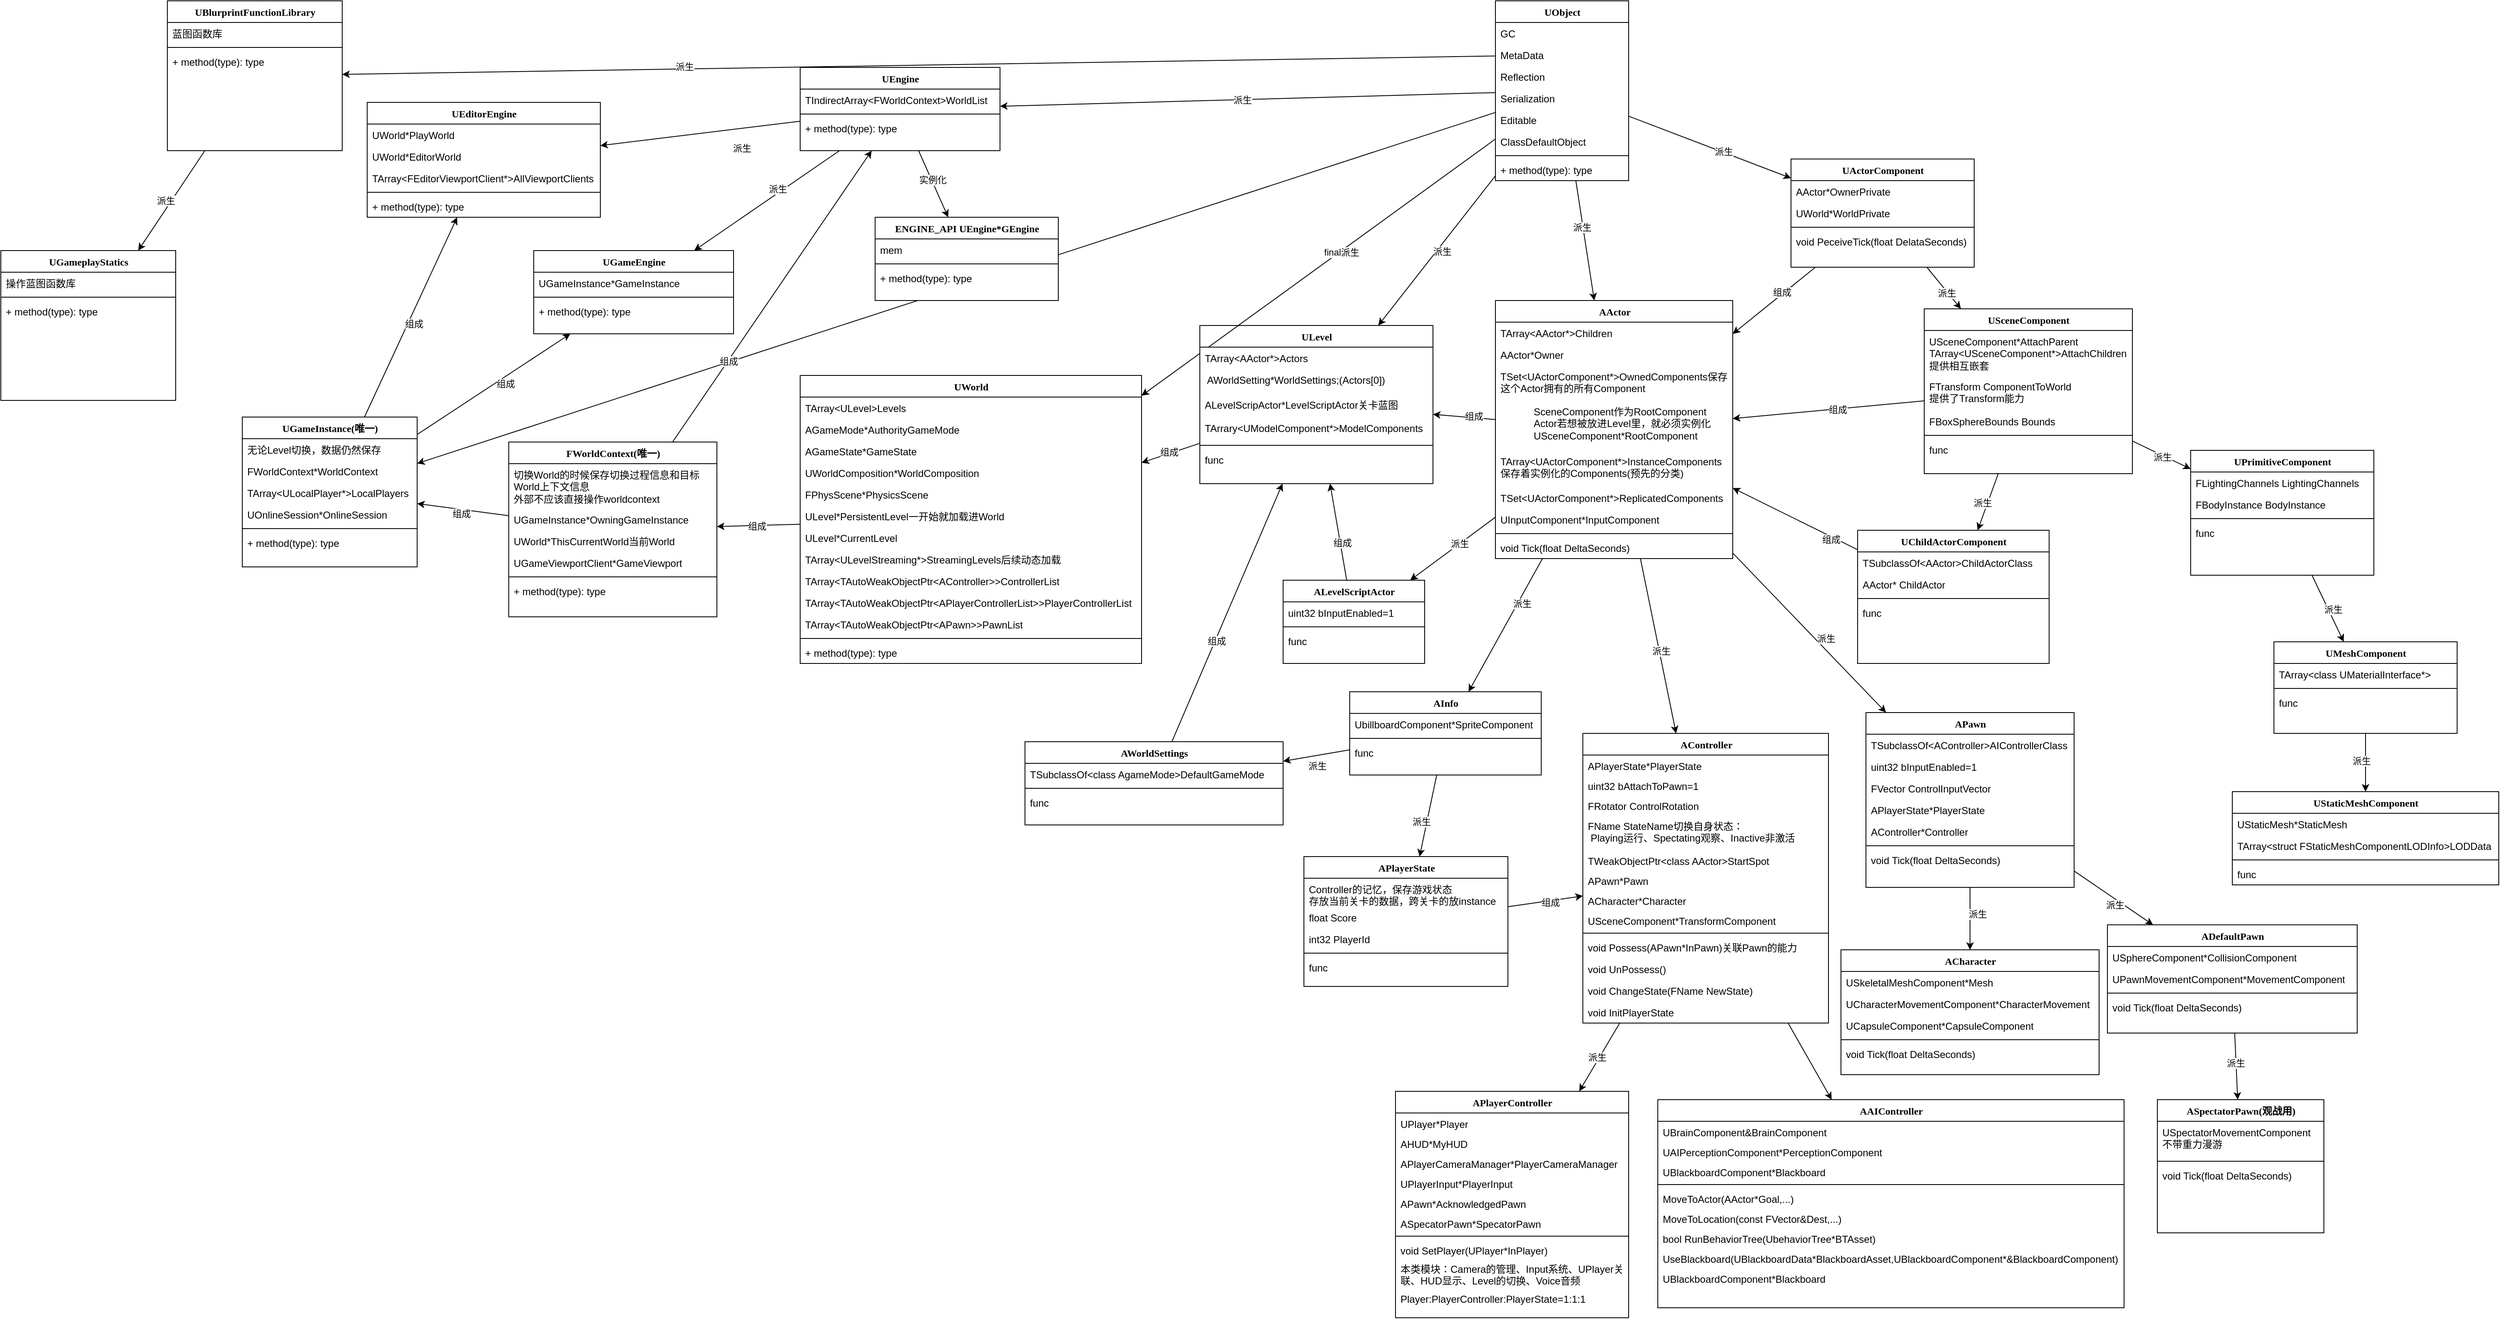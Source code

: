 <mxfile version="20.4.0" type="github">
  <diagram name="Page-1" id="9f46799a-70d6-7492-0946-bef42562c5a5">
    <mxGraphModel dx="3620" dy="826" grid="1" gridSize="10" guides="1" tooltips="1" connect="1" arrows="1" fold="1" page="1" pageScale="1" pageWidth="1100" pageHeight="850" background="none" math="0" shadow="0">
      <root>
        <mxCell id="0" />
        <mxCell id="1" parent="0" />
        <mxCell id="z39Naz20EpBCcd1Hh88v-29" value="" style="rounded=0;orthogonalLoop=1;jettySize=auto;html=1;" edge="1" parent="1" source="z39Naz20EpBCcd1Hh88v-5" target="z39Naz20EpBCcd1Hh88v-22">
          <mxGeometry relative="1" as="geometry" />
        </mxCell>
        <mxCell id="z39Naz20EpBCcd1Hh88v-49" value="派生" style="edgeLabel;html=1;align=center;verticalAlign=middle;resizable=0;points=[];" vertex="1" connectable="0" parent="z39Naz20EpBCcd1Hh88v-29">
          <mxGeometry x="-0.226" y="-1" relative="1" as="geometry">
            <mxPoint as="offset" />
          </mxGeometry>
        </mxCell>
        <mxCell id="z39Naz20EpBCcd1Hh88v-43" value="" style="edgeStyle=none;rounded=0;orthogonalLoop=1;jettySize=auto;html=1;" edge="1" parent="1" source="z39Naz20EpBCcd1Hh88v-5" target="z39Naz20EpBCcd1Hh88v-34">
          <mxGeometry relative="1" as="geometry" />
        </mxCell>
        <mxCell id="z39Naz20EpBCcd1Hh88v-50" value="派生" style="edgeLabel;html=1;align=center;verticalAlign=middle;resizable=0;points=[];" vertex="1" connectable="0" parent="z39Naz20EpBCcd1Hh88v-43">
          <mxGeometry x="0.161" y="1" relative="1" as="geometry">
            <mxPoint as="offset" />
          </mxGeometry>
        </mxCell>
        <mxCell id="z39Naz20EpBCcd1Hh88v-138" style="edgeStyle=none;rounded=0;orthogonalLoop=1;jettySize=auto;html=1;" edge="1" parent="1" source="z39Naz20EpBCcd1Hh88v-5" target="z39Naz20EpBCcd1Hh88v-94">
          <mxGeometry relative="1" as="geometry" />
        </mxCell>
        <mxCell id="z39Naz20EpBCcd1Hh88v-139" value="派生" style="edgeLabel;html=1;align=center;verticalAlign=middle;resizable=0;points=[];" vertex="1" connectable="0" parent="z39Naz20EpBCcd1Hh88v-138">
          <mxGeometry x="0.096" y="4" relative="1" as="geometry">
            <mxPoint x="10" y="-10" as="offset" />
          </mxGeometry>
        </mxCell>
        <mxCell id="z39Naz20EpBCcd1Hh88v-150" value="" style="edgeStyle=none;rounded=0;orthogonalLoop=1;jettySize=auto;html=1;" edge="1" parent="1" source="z39Naz20EpBCcd1Hh88v-5" target="z39Naz20EpBCcd1Hh88v-141">
          <mxGeometry relative="1" as="geometry" />
        </mxCell>
        <mxCell id="z39Naz20EpBCcd1Hh88v-151" value="final派生" style="edgeLabel;html=1;align=center;verticalAlign=middle;resizable=0;points=[];" vertex="1" connectable="0" parent="z39Naz20EpBCcd1Hh88v-150">
          <mxGeometry x="-0.122" relative="1" as="geometry">
            <mxPoint x="1" as="offset" />
          </mxGeometry>
        </mxCell>
        <mxCell id="z39Naz20EpBCcd1Hh88v-192" value="" style="edgeStyle=none;rounded=0;orthogonalLoop=1;jettySize=auto;html=1;" edge="1" parent="1" source="z39Naz20EpBCcd1Hh88v-5" target="z39Naz20EpBCcd1Hh88v-183">
          <mxGeometry relative="1" as="geometry" />
        </mxCell>
        <mxCell id="z39Naz20EpBCcd1Hh88v-197" value="派生" style="edgeLabel;html=1;align=center;verticalAlign=middle;resizable=0;points=[];" vertex="1" connectable="0" parent="z39Naz20EpBCcd1Hh88v-192">
          <mxGeometry x="-0.107" relative="1" as="geometry">
            <mxPoint x="-46" y="12" as="offset" />
          </mxGeometry>
        </mxCell>
        <mxCell id="z39Naz20EpBCcd1Hh88v-213" style="edgeStyle=none;rounded=0;orthogonalLoop=1;jettySize=auto;html=1;" edge="1" parent="1" source="z39Naz20EpBCcd1Hh88v-5" target="z39Naz20EpBCcd1Hh88v-199">
          <mxGeometry relative="1" as="geometry" />
        </mxCell>
        <mxCell id="z39Naz20EpBCcd1Hh88v-214" value="派生" style="edgeLabel;html=1;align=center;verticalAlign=middle;resizable=0;points=[];" vertex="1" connectable="0" parent="z39Naz20EpBCcd1Hh88v-213">
          <mxGeometry x="-0.109" y="1" relative="1" as="geometry">
            <mxPoint x="-39" as="offset" />
          </mxGeometry>
        </mxCell>
        <mxCell id="z39Naz20EpBCcd1Hh88v-5" value="UObject" style="swimlane;html=1;fontStyle=1;align=center;verticalAlign=top;childLayout=stackLayout;horizontal=1;startSize=26;horizontalStack=0;resizeParent=1;resizeLast=0;collapsible=1;marginBottom=0;swimlaneFillColor=#ffffff;rounded=0;shadow=0;comic=0;labelBackgroundColor=none;strokeWidth=1;fillColor=none;fontFamily=Verdana;fontSize=12" vertex="1" parent="1">
          <mxGeometry x="465" width="160" height="216" as="geometry">
            <mxRectangle x="440" y="73" width="90" height="30" as="alternateBounds" />
          </mxGeometry>
        </mxCell>
        <mxCell id="z39Naz20EpBCcd1Hh88v-20" value="GC" style="text;html=1;strokeColor=none;fillColor=none;align=left;verticalAlign=top;spacingLeft=4;spacingRight=4;whiteSpace=wrap;overflow=hidden;rotatable=0;points=[[0,0.5],[1,0.5]];portConstraint=eastwest;" vertex="1" parent="z39Naz20EpBCcd1Hh88v-5">
          <mxGeometry y="26" width="160" height="26" as="geometry" />
        </mxCell>
        <mxCell id="z39Naz20EpBCcd1Hh88v-30" value="MetaData" style="text;html=1;strokeColor=none;fillColor=none;align=left;verticalAlign=top;spacingLeft=4;spacingRight=4;whiteSpace=wrap;overflow=hidden;rotatable=0;points=[[0,0.5],[1,0.5]];portConstraint=eastwest;" vertex="1" parent="z39Naz20EpBCcd1Hh88v-5">
          <mxGeometry y="52" width="160" height="26" as="geometry" />
        </mxCell>
        <mxCell id="z39Naz20EpBCcd1Hh88v-6" value="Reflection" style="text;html=1;strokeColor=none;fillColor=none;align=left;verticalAlign=top;spacingLeft=4;spacingRight=4;whiteSpace=wrap;overflow=hidden;rotatable=0;points=[[0,0.5],[1,0.5]];portConstraint=eastwest;" vertex="1" parent="z39Naz20EpBCcd1Hh88v-5">
          <mxGeometry y="78" width="160" height="26" as="geometry" />
        </mxCell>
        <mxCell id="z39Naz20EpBCcd1Hh88v-32" value="Serialization" style="text;html=1;strokeColor=none;fillColor=none;align=left;verticalAlign=top;spacingLeft=4;spacingRight=4;whiteSpace=wrap;overflow=hidden;rotatable=0;points=[[0,0.5],[1,0.5]];portConstraint=eastwest;" vertex="1" parent="z39Naz20EpBCcd1Hh88v-5">
          <mxGeometry y="104" width="160" height="26" as="geometry" />
        </mxCell>
        <mxCell id="z39Naz20EpBCcd1Hh88v-31" value="Editable" style="text;html=1;strokeColor=none;fillColor=none;align=left;verticalAlign=top;spacingLeft=4;spacingRight=4;whiteSpace=wrap;overflow=hidden;rotatable=0;points=[[0,0.5],[1,0.5]];portConstraint=eastwest;" vertex="1" parent="z39Naz20EpBCcd1Hh88v-5">
          <mxGeometry y="130" width="160" height="26" as="geometry" />
        </mxCell>
        <mxCell id="z39Naz20EpBCcd1Hh88v-33" value="ClassDefaultObject" style="text;html=1;strokeColor=none;fillColor=none;align=left;verticalAlign=top;spacingLeft=4;spacingRight=4;whiteSpace=wrap;overflow=hidden;rotatable=0;points=[[0,0.5],[1,0.5]];portConstraint=eastwest;" vertex="1" parent="z39Naz20EpBCcd1Hh88v-5">
          <mxGeometry y="156" width="160" height="26" as="geometry" />
        </mxCell>
        <mxCell id="z39Naz20EpBCcd1Hh88v-11" value="" style="line;html=1;strokeWidth=1;fillColor=none;align=left;verticalAlign=middle;spacingTop=-1;spacingLeft=3;spacingRight=3;rotatable=0;labelPosition=right;points=[];portConstraint=eastwest;" vertex="1" parent="z39Naz20EpBCcd1Hh88v-5">
          <mxGeometry y="182" width="160" height="8" as="geometry" />
        </mxCell>
        <mxCell id="z39Naz20EpBCcd1Hh88v-12" value="+ method(type): type" style="text;html=1;strokeColor=none;fillColor=none;align=left;verticalAlign=top;spacingLeft=4;spacingRight=4;whiteSpace=wrap;overflow=hidden;rotatable=0;points=[[0,0.5],[1,0.5]];portConstraint=eastwest;" vertex="1" parent="z39Naz20EpBCcd1Hh88v-5">
          <mxGeometry y="190" width="160" height="26" as="geometry" />
        </mxCell>
        <mxCell id="z39Naz20EpBCcd1Hh88v-102" value="" style="edgeStyle=none;rounded=0;orthogonalLoop=1;jettySize=auto;html=1;" edge="1" parent="1" source="z39Naz20EpBCcd1Hh88v-22" target="z39Naz20EpBCcd1Hh88v-94">
          <mxGeometry relative="1" as="geometry" />
        </mxCell>
        <mxCell id="z39Naz20EpBCcd1Hh88v-107" value="组成" style="edgeLabel;html=1;align=center;verticalAlign=middle;resizable=0;points=[];" vertex="1" connectable="0" parent="z39Naz20EpBCcd1Hh88v-102">
          <mxGeometry x="-0.322" y="-1" relative="1" as="geometry">
            <mxPoint x="-1" y="-1" as="offset" />
          </mxGeometry>
        </mxCell>
        <mxCell id="z39Naz20EpBCcd1Hh88v-117" value="" style="edgeStyle=none;rounded=0;orthogonalLoop=1;jettySize=auto;html=1;" edge="1" parent="1" source="z39Naz20EpBCcd1Hh88v-22" target="z39Naz20EpBCcd1Hh88v-109">
          <mxGeometry relative="1" as="geometry" />
        </mxCell>
        <mxCell id="z39Naz20EpBCcd1Hh88v-121" value="派生" style="edgeLabel;html=1;align=center;verticalAlign=middle;resizable=0;points=[];" vertex="1" connectable="0" parent="z39Naz20EpBCcd1Hh88v-117">
          <mxGeometry x="-0.373" y="3" relative="1" as="geometry">
            <mxPoint x="-13" y="5" as="offset" />
          </mxGeometry>
        </mxCell>
        <mxCell id="z39Naz20EpBCcd1Hh88v-129" style="edgeStyle=none;rounded=0;orthogonalLoop=1;jettySize=auto;html=1;" edge="1" parent="1" source="z39Naz20EpBCcd1Hh88v-22" target="z39Naz20EpBCcd1Hh88v-122">
          <mxGeometry relative="1" as="geometry" />
        </mxCell>
        <mxCell id="z39Naz20EpBCcd1Hh88v-130" value="派生" style="edgeLabel;html=1;align=center;verticalAlign=middle;resizable=0;points=[];" vertex="1" connectable="0" parent="z39Naz20EpBCcd1Hh88v-129">
          <mxGeometry x="-0.528" relative="1" as="geometry">
            <mxPoint x="-4" y="16" as="offset" />
          </mxGeometry>
        </mxCell>
        <mxCell id="z39Naz20EpBCcd1Hh88v-268" value="" style="edgeStyle=none;rounded=0;orthogonalLoop=1;jettySize=auto;html=1;" edge="1" parent="1" source="z39Naz20EpBCcd1Hh88v-22" target="z39Naz20EpBCcd1Hh88v-259">
          <mxGeometry relative="1" as="geometry" />
        </mxCell>
        <mxCell id="z39Naz20EpBCcd1Hh88v-269" value="派生" style="edgeLabel;html=1;align=center;verticalAlign=middle;resizable=0;points=[];" vertex="1" connectable="0" parent="z39Naz20EpBCcd1Hh88v-268">
          <mxGeometry x="0.2" y="2" relative="1" as="geometry">
            <mxPoint y="-11" as="offset" />
          </mxGeometry>
        </mxCell>
        <mxCell id="z39Naz20EpBCcd1Hh88v-325" style="edgeStyle=none;rounded=0;orthogonalLoop=1;jettySize=auto;html=1;" edge="1" parent="1" source="z39Naz20EpBCcd1Hh88v-22" target="z39Naz20EpBCcd1Hh88v-307">
          <mxGeometry relative="1" as="geometry" />
        </mxCell>
        <mxCell id="z39Naz20EpBCcd1Hh88v-326" value="派生" style="edgeLabel;html=1;align=center;verticalAlign=middle;resizable=0;points=[];" vertex="1" connectable="0" parent="z39Naz20EpBCcd1Hh88v-325">
          <mxGeometry x="0.274" y="3" relative="1" as="geometry">
            <mxPoint x="-6" y="-22" as="offset" />
          </mxGeometry>
        </mxCell>
        <mxCell id="z39Naz20EpBCcd1Hh88v-22" value="AActor" style="swimlane;html=1;fontStyle=1;align=center;verticalAlign=top;childLayout=stackLayout;horizontal=1;startSize=26;horizontalStack=0;resizeParent=1;resizeLast=0;collapsible=1;marginBottom=0;swimlaneFillColor=#ffffff;rounded=0;shadow=0;comic=0;labelBackgroundColor=none;strokeWidth=1;fillColor=none;fontFamily=Verdana;fontSize=12" vertex="1" parent="1">
          <mxGeometry x="465" y="360" width="285" height="310" as="geometry">
            <mxRectangle x="440" y="73" width="90" height="30" as="alternateBounds" />
          </mxGeometry>
        </mxCell>
        <mxCell id="z39Naz20EpBCcd1Hh88v-23" value="TArray&amp;lt;AActor*&amp;gt;Children" style="text;html=1;strokeColor=none;fillColor=none;align=left;verticalAlign=top;spacingLeft=4;spacingRight=4;whiteSpace=wrap;overflow=hidden;rotatable=0;points=[[0,0.5],[1,0.5]];portConstraint=eastwest;" vertex="1" parent="z39Naz20EpBCcd1Hh88v-22">
          <mxGeometry y="26" width="285" height="26" as="geometry" />
        </mxCell>
        <mxCell id="z39Naz20EpBCcd1Hh88v-44" value="AActor*Owner" style="text;html=1;strokeColor=none;fillColor=none;align=left;verticalAlign=top;spacingLeft=4;spacingRight=4;whiteSpace=wrap;overflow=hidden;rotatable=0;points=[[0,0.5],[1,0.5]];portConstraint=eastwest;" vertex="1" parent="z39Naz20EpBCcd1Hh88v-22">
          <mxGeometry y="52" width="285" height="26" as="geometry" />
        </mxCell>
        <mxCell id="z39Naz20EpBCcd1Hh88v-45" value="TSet&amp;lt;UActorComponent*&amp;gt;OwnedComponents保存这个Actor拥有的所有Component" style="text;html=1;strokeColor=none;fillColor=none;align=left;verticalAlign=top;spacingLeft=4;spacingRight=4;whiteSpace=wrap;overflow=hidden;rotatable=0;points=[[0,0.5],[1,0.5]];portConstraint=eastwest;" vertex="1" parent="z39Naz20EpBCcd1Hh88v-22">
          <mxGeometry y="78" width="285" height="42" as="geometry" />
        </mxCell>
        <mxCell id="z39Naz20EpBCcd1Hh88v-46" value="&lt;blockquote style=&quot;margin: 0 0 0 40px; border: none; padding: 0px;&quot;&gt;SceneComponent作为RootComponent&lt;/blockquote&gt;&lt;blockquote style=&quot;margin: 0 0 0 40px; border: none; padding: 0px;&quot;&gt;Actor若想被放进Level里，就必须实例化USceneComponent*RootComponent&lt;/blockquote&gt;" style="text;html=1;strokeColor=none;fillColor=none;align=left;verticalAlign=top;spacingLeft=4;spacingRight=4;whiteSpace=wrap;overflow=hidden;rotatable=0;points=[[0,0.5],[1,0.5]];portConstraint=eastwest;" vertex="1" parent="z39Naz20EpBCcd1Hh88v-22">
          <mxGeometry y="120" width="285" height="60" as="geometry" />
        </mxCell>
        <mxCell id="z39Naz20EpBCcd1Hh88v-28" value="TArray&amp;lt;UActorComponent*&amp;gt;InstanceComponents&lt;br&gt;保存着实例化的Components(预先的分类)" style="text;html=1;strokeColor=none;fillColor=none;align=left;verticalAlign=top;spacingLeft=4;spacingRight=4;whiteSpace=wrap;overflow=hidden;rotatable=0;points=[[0,0.5],[1,0.5]];portConstraint=eastwest;" vertex="1" parent="z39Naz20EpBCcd1Hh88v-22">
          <mxGeometry y="180" width="285" height="44" as="geometry" />
        </mxCell>
        <mxCell id="z39Naz20EpBCcd1Hh88v-258" value="TSet&amp;lt;UActorComponent*&amp;gt;ReplicatedComponents" style="text;html=1;strokeColor=none;fillColor=none;align=left;verticalAlign=top;spacingLeft=4;spacingRight=4;whiteSpace=wrap;overflow=hidden;rotatable=0;points=[[0,0.5],[1,0.5]];portConstraint=eastwest;" vertex="1" parent="z39Naz20EpBCcd1Hh88v-22">
          <mxGeometry y="224" width="285" height="26" as="geometry" />
        </mxCell>
        <mxCell id="z39Naz20EpBCcd1Hh88v-305" value="UInputComponent*InputComponent" style="text;html=1;strokeColor=none;fillColor=none;align=left;verticalAlign=top;spacingLeft=4;spacingRight=4;whiteSpace=wrap;overflow=hidden;rotatable=0;points=[[0,0.5],[1,0.5]];portConstraint=eastwest;" vertex="1" parent="z39Naz20EpBCcd1Hh88v-22">
          <mxGeometry y="250" width="285" height="26" as="geometry" />
        </mxCell>
        <mxCell id="z39Naz20EpBCcd1Hh88v-25" value="" style="line;html=1;strokeWidth=1;fillColor=none;align=left;verticalAlign=middle;spacingTop=-1;spacingLeft=3;spacingRight=3;rotatable=0;labelPosition=right;points=[];portConstraint=eastwest;" vertex="1" parent="z39Naz20EpBCcd1Hh88v-22">
          <mxGeometry y="276" width="285" height="8" as="geometry" />
        </mxCell>
        <mxCell id="z39Naz20EpBCcd1Hh88v-24" value="void Tick(float DeltaSeconds)" style="text;html=1;strokeColor=none;fillColor=none;align=left;verticalAlign=top;spacingLeft=4;spacingRight=4;whiteSpace=wrap;overflow=hidden;rotatable=0;points=[[0,0.5],[1,0.5]];portConstraint=eastwest;" vertex="1" parent="z39Naz20EpBCcd1Hh88v-22">
          <mxGeometry y="284" width="285" height="26" as="geometry" />
        </mxCell>
        <mxCell id="z39Naz20EpBCcd1Hh88v-56" value="" style="edgeStyle=none;rounded=0;orthogonalLoop=1;jettySize=auto;html=1;" edge="1" parent="1" source="z39Naz20EpBCcd1Hh88v-34" target="z39Naz20EpBCcd1Hh88v-51">
          <mxGeometry relative="1" as="geometry" />
        </mxCell>
        <mxCell id="z39Naz20EpBCcd1Hh88v-67" value="派生" style="edgeLabel;html=1;align=center;verticalAlign=middle;resizable=0;points=[];" vertex="1" connectable="0" parent="z39Naz20EpBCcd1Hh88v-56">
          <mxGeometry x="0.211" y="-1" relative="1" as="geometry">
            <mxPoint as="offset" />
          </mxGeometry>
        </mxCell>
        <mxCell id="z39Naz20EpBCcd1Hh88v-254" style="edgeStyle=none;rounded=0;orthogonalLoop=1;jettySize=auto;html=1;" edge="1" parent="1" source="z39Naz20EpBCcd1Hh88v-34" target="z39Naz20EpBCcd1Hh88v-22">
          <mxGeometry relative="1" as="geometry" />
        </mxCell>
        <mxCell id="z39Naz20EpBCcd1Hh88v-255" value="组成" style="edgeLabel;html=1;align=center;verticalAlign=middle;resizable=0;points=[];" vertex="1" connectable="0" parent="z39Naz20EpBCcd1Hh88v-254">
          <mxGeometry x="-0.214" y="-2" relative="1" as="geometry">
            <mxPoint as="offset" />
          </mxGeometry>
        </mxCell>
        <mxCell id="z39Naz20EpBCcd1Hh88v-34" value="UActorComponent" style="swimlane;html=1;fontStyle=1;align=center;verticalAlign=top;childLayout=stackLayout;horizontal=1;startSize=26;horizontalStack=0;resizeParent=1;resizeLast=0;collapsible=1;marginBottom=0;swimlaneFillColor=#ffffff;rounded=0;shadow=0;comic=0;labelBackgroundColor=none;strokeWidth=1;fillColor=none;fontFamily=Verdana;fontSize=12" vertex="1" parent="1">
          <mxGeometry x="820" y="190" width="220" height="130" as="geometry">
            <mxRectangle x="440" y="73" width="90" height="30" as="alternateBounds" />
          </mxGeometry>
        </mxCell>
        <mxCell id="z39Naz20EpBCcd1Hh88v-48" value="AActor*OwnerPrivate" style="text;html=1;strokeColor=none;fillColor=none;align=left;verticalAlign=top;spacingLeft=4;spacingRight=4;whiteSpace=wrap;overflow=hidden;rotatable=0;points=[[0,0.5],[1,0.5]];portConstraint=eastwest;" vertex="1" parent="z39Naz20EpBCcd1Hh88v-34">
          <mxGeometry y="26" width="220" height="26" as="geometry" />
        </mxCell>
        <mxCell id="z39Naz20EpBCcd1Hh88v-40" value="UWorld*WorldPrivate" style="text;html=1;strokeColor=none;fillColor=none;align=left;verticalAlign=top;spacingLeft=4;spacingRight=4;whiteSpace=wrap;overflow=hidden;rotatable=0;points=[[0,0.5],[1,0.5]];portConstraint=eastwest;" vertex="1" parent="z39Naz20EpBCcd1Hh88v-34">
          <mxGeometry y="52" width="220" height="26" as="geometry" />
        </mxCell>
        <mxCell id="z39Naz20EpBCcd1Hh88v-41" value="" style="line;html=1;strokeWidth=1;fillColor=none;align=left;verticalAlign=middle;spacingTop=-1;spacingLeft=3;spacingRight=3;rotatable=0;labelPosition=right;points=[];portConstraint=eastwest;" vertex="1" parent="z39Naz20EpBCcd1Hh88v-34">
          <mxGeometry y="78" width="220" height="8" as="geometry" />
        </mxCell>
        <mxCell id="z39Naz20EpBCcd1Hh88v-42" value="void PeceiveTick(float DelataSeconds)" style="text;html=1;strokeColor=none;fillColor=none;align=left;verticalAlign=top;spacingLeft=4;spacingRight=4;whiteSpace=wrap;overflow=hidden;rotatable=0;points=[[0,0.5],[1,0.5]];portConstraint=eastwest;" vertex="1" parent="z39Naz20EpBCcd1Hh88v-34">
          <mxGeometry y="86" width="220" height="26" as="geometry" />
        </mxCell>
        <mxCell id="z39Naz20EpBCcd1Hh88v-66" value="" style="edgeStyle=none;rounded=0;orthogonalLoop=1;jettySize=auto;html=1;" edge="1" parent="1" source="z39Naz20EpBCcd1Hh88v-51" target="z39Naz20EpBCcd1Hh88v-59">
          <mxGeometry relative="1" as="geometry" />
        </mxCell>
        <mxCell id="z39Naz20EpBCcd1Hh88v-68" value="派生" style="edgeLabel;html=1;align=center;verticalAlign=middle;resizable=0;points=[];" vertex="1" connectable="0" parent="z39Naz20EpBCcd1Hh88v-66">
          <mxGeometry x="0.255" y="1" relative="1" as="geometry">
            <mxPoint x="-8" y="-1" as="offset" />
          </mxGeometry>
        </mxCell>
        <mxCell id="z39Naz20EpBCcd1Hh88v-76" value="" style="edgeStyle=none;rounded=0;orthogonalLoop=1;jettySize=auto;html=1;" edge="1" parent="1" source="z39Naz20EpBCcd1Hh88v-51" target="z39Naz20EpBCcd1Hh88v-69">
          <mxGeometry relative="1" as="geometry" />
        </mxCell>
        <mxCell id="z39Naz20EpBCcd1Hh88v-83" value="派生" style="edgeLabel;html=1;align=center;verticalAlign=middle;resizable=0;points=[];" vertex="1" connectable="0" parent="z39Naz20EpBCcd1Hh88v-76">
          <mxGeometry x="0.269" y="3" relative="1" as="geometry">
            <mxPoint x="-6" y="-9" as="offset" />
          </mxGeometry>
        </mxCell>
        <mxCell id="z39Naz20EpBCcd1Hh88v-256" style="edgeStyle=none;rounded=0;orthogonalLoop=1;jettySize=auto;html=1;" edge="1" parent="1" source="z39Naz20EpBCcd1Hh88v-51" target="z39Naz20EpBCcd1Hh88v-22">
          <mxGeometry relative="1" as="geometry" />
        </mxCell>
        <mxCell id="z39Naz20EpBCcd1Hh88v-257" value="组成" style="edgeLabel;html=1;align=center;verticalAlign=middle;resizable=0;points=[];" vertex="1" connectable="0" parent="z39Naz20EpBCcd1Hh88v-256">
          <mxGeometry x="-0.284" y="-3" relative="1" as="geometry">
            <mxPoint x="-22" y="6" as="offset" />
          </mxGeometry>
        </mxCell>
        <mxCell id="z39Naz20EpBCcd1Hh88v-51" value="USceneComponent" style="swimlane;html=1;fontStyle=1;align=center;verticalAlign=top;childLayout=stackLayout;horizontal=1;startSize=26;horizontalStack=0;resizeParent=1;resizeLast=0;collapsible=1;marginBottom=0;swimlaneFillColor=#ffffff;rounded=0;shadow=0;comic=0;labelBackgroundColor=none;strokeWidth=1;fillColor=none;fontFamily=Verdana;fontSize=12" vertex="1" parent="1">
          <mxGeometry x="980" y="370" width="250" height="198" as="geometry">
            <mxRectangle x="440" y="73" width="90" height="30" as="alternateBounds" />
          </mxGeometry>
        </mxCell>
        <mxCell id="z39Naz20EpBCcd1Hh88v-52" value="USceneComponent*AttachParent&lt;br&gt;TArray&amp;lt;USceneComponent*&amp;gt;AttachChildren&lt;br&gt;提供相互嵌套" style="text;html=1;strokeColor=none;fillColor=none;align=left;verticalAlign=top;spacingLeft=4;spacingRight=4;whiteSpace=wrap;overflow=hidden;rotatable=0;points=[[0,0.5],[1,0.5]];portConstraint=eastwest;" vertex="1" parent="z39Naz20EpBCcd1Hh88v-51">
          <mxGeometry y="26" width="250" height="54" as="geometry" />
        </mxCell>
        <mxCell id="z39Naz20EpBCcd1Hh88v-58" value="FTransform ComponentToWorld&lt;br&gt;提供了Transform能力" style="text;html=1;strokeColor=none;fillColor=none;align=left;verticalAlign=top;spacingLeft=4;spacingRight=4;whiteSpace=wrap;overflow=hidden;rotatable=0;points=[[0,0.5],[1,0.5]];portConstraint=eastwest;" vertex="1" parent="z39Naz20EpBCcd1Hh88v-51">
          <mxGeometry y="80" width="250" height="42" as="geometry" />
        </mxCell>
        <mxCell id="z39Naz20EpBCcd1Hh88v-53" value="FBoxSphereBounds Bounds" style="text;html=1;strokeColor=none;fillColor=none;align=left;verticalAlign=top;spacingLeft=4;spacingRight=4;whiteSpace=wrap;overflow=hidden;rotatable=0;points=[[0,0.5],[1,0.5]];portConstraint=eastwest;" vertex="1" parent="z39Naz20EpBCcd1Hh88v-51">
          <mxGeometry y="122" width="250" height="26" as="geometry" />
        </mxCell>
        <mxCell id="z39Naz20EpBCcd1Hh88v-54" value="" style="line;html=1;strokeWidth=1;fillColor=none;align=left;verticalAlign=middle;spacingTop=-1;spacingLeft=3;spacingRight=3;rotatable=0;labelPosition=right;points=[];portConstraint=eastwest;" vertex="1" parent="z39Naz20EpBCcd1Hh88v-51">
          <mxGeometry y="148" width="250" height="8" as="geometry" />
        </mxCell>
        <mxCell id="z39Naz20EpBCcd1Hh88v-55" value="func" style="text;html=1;strokeColor=none;fillColor=none;align=left;verticalAlign=top;spacingLeft=4;spacingRight=4;whiteSpace=wrap;overflow=hidden;rotatable=0;points=[[0,0.5],[1,0.5]];portConstraint=eastwest;" vertex="1" parent="z39Naz20EpBCcd1Hh88v-51">
          <mxGeometry y="156" width="250" height="26" as="geometry" />
        </mxCell>
        <mxCell id="z39Naz20EpBCcd1Hh88v-82" value="" style="edgeStyle=none;rounded=0;orthogonalLoop=1;jettySize=auto;html=1;" edge="1" parent="1" source="z39Naz20EpBCcd1Hh88v-59" target="z39Naz20EpBCcd1Hh88v-77">
          <mxGeometry relative="1" as="geometry" />
        </mxCell>
        <mxCell id="z39Naz20EpBCcd1Hh88v-84" value="派生" style="edgeLabel;html=1;align=center;verticalAlign=middle;resizable=0;points=[];" vertex="1" connectable="0" parent="z39Naz20EpBCcd1Hh88v-82">
          <mxGeometry x="0.308" relative="1" as="geometry">
            <mxPoint y="-12" as="offset" />
          </mxGeometry>
        </mxCell>
        <mxCell id="z39Naz20EpBCcd1Hh88v-59" value="UPrimitiveComponent" style="swimlane;html=1;fontStyle=1;align=center;verticalAlign=top;childLayout=stackLayout;horizontal=1;startSize=26;horizontalStack=0;resizeParent=1;resizeLast=0;collapsible=1;marginBottom=0;swimlaneFillColor=#ffffff;rounded=0;shadow=0;comic=0;labelBackgroundColor=none;strokeWidth=1;fillColor=none;fontFamily=Verdana;fontSize=12" vertex="1" parent="1">
          <mxGeometry x="1300" y="540" width="220" height="150" as="geometry">
            <mxRectangle x="440" y="73" width="90" height="30" as="alternateBounds" />
          </mxGeometry>
        </mxCell>
        <mxCell id="z39Naz20EpBCcd1Hh88v-60" value="FLightingChannels LightingChannels" style="text;html=1;strokeColor=none;fillColor=none;align=left;verticalAlign=top;spacingLeft=4;spacingRight=4;whiteSpace=wrap;overflow=hidden;rotatable=0;points=[[0,0.5],[1,0.5]];portConstraint=eastwest;" vertex="1" parent="z39Naz20EpBCcd1Hh88v-59">
          <mxGeometry y="26" width="220" height="26" as="geometry" />
        </mxCell>
        <mxCell id="z39Naz20EpBCcd1Hh88v-61" value="FBodyInstance BodyInstance" style="text;html=1;strokeColor=none;fillColor=none;align=left;verticalAlign=top;spacingLeft=4;spacingRight=4;whiteSpace=wrap;overflow=hidden;rotatable=0;points=[[0,0.5],[1,0.5]];portConstraint=eastwest;" vertex="1" parent="z39Naz20EpBCcd1Hh88v-59">
          <mxGeometry y="52" width="220" height="26" as="geometry" />
        </mxCell>
        <mxCell id="z39Naz20EpBCcd1Hh88v-64" value="" style="line;html=1;strokeWidth=1;fillColor=none;align=left;verticalAlign=middle;spacingTop=-1;spacingLeft=3;spacingRight=3;rotatable=0;labelPosition=right;points=[];portConstraint=eastwest;" vertex="1" parent="z39Naz20EpBCcd1Hh88v-59">
          <mxGeometry y="78" width="220" height="8" as="geometry" />
        </mxCell>
        <mxCell id="z39Naz20EpBCcd1Hh88v-65" value="func" style="text;html=1;strokeColor=none;fillColor=none;align=left;verticalAlign=top;spacingLeft=4;spacingRight=4;whiteSpace=wrap;overflow=hidden;rotatable=0;points=[[0,0.5],[1,0.5]];portConstraint=eastwest;" vertex="1" parent="z39Naz20EpBCcd1Hh88v-59">
          <mxGeometry y="86" width="220" height="26" as="geometry" />
        </mxCell>
        <mxCell id="z39Naz20EpBCcd1Hh88v-104" style="edgeStyle=none;rounded=0;orthogonalLoop=1;jettySize=auto;html=1;" edge="1" parent="1" source="z39Naz20EpBCcd1Hh88v-69" target="z39Naz20EpBCcd1Hh88v-22">
          <mxGeometry relative="1" as="geometry" />
        </mxCell>
        <mxCell id="z39Naz20EpBCcd1Hh88v-105" value="组成" style="edgeLabel;html=1;align=center;verticalAlign=middle;resizable=0;points=[];" vertex="1" connectable="0" parent="z39Naz20EpBCcd1Hh88v-104">
          <mxGeometry x="-0.582" y="3" relative="1" as="geometry">
            <mxPoint as="offset" />
          </mxGeometry>
        </mxCell>
        <mxCell id="z39Naz20EpBCcd1Hh88v-69" value="UChildActorComponent" style="swimlane;html=1;fontStyle=1;align=center;verticalAlign=top;childLayout=stackLayout;horizontal=1;startSize=26;horizontalStack=0;resizeParent=1;resizeLast=0;collapsible=1;marginBottom=0;swimlaneFillColor=#ffffff;rounded=0;shadow=0;comic=0;labelBackgroundColor=none;strokeWidth=1;fillColor=none;fontFamily=Verdana;fontSize=12" vertex="1" parent="1">
          <mxGeometry x="900" y="636" width="230" height="160" as="geometry">
            <mxRectangle x="440" y="73" width="90" height="30" as="alternateBounds" />
          </mxGeometry>
        </mxCell>
        <mxCell id="z39Naz20EpBCcd1Hh88v-70" value="TSubclassOf&amp;lt;AActor&amp;gt;ChildActorClass" style="text;html=1;strokeColor=none;fillColor=none;align=left;verticalAlign=top;spacingLeft=4;spacingRight=4;whiteSpace=wrap;overflow=hidden;rotatable=0;points=[[0,0.5],[1,0.5]];portConstraint=eastwest;" vertex="1" parent="z39Naz20EpBCcd1Hh88v-69">
          <mxGeometry y="26" width="230" height="26" as="geometry" />
        </mxCell>
        <mxCell id="z39Naz20EpBCcd1Hh88v-73" value="AActor* ChildActor" style="text;html=1;strokeColor=none;fillColor=none;align=left;verticalAlign=top;spacingLeft=4;spacingRight=4;whiteSpace=wrap;overflow=hidden;rotatable=0;points=[[0,0.5],[1,0.5]];portConstraint=eastwest;" vertex="1" parent="z39Naz20EpBCcd1Hh88v-69">
          <mxGeometry y="52" width="230" height="26" as="geometry" />
        </mxCell>
        <mxCell id="z39Naz20EpBCcd1Hh88v-74" value="" style="line;html=1;strokeWidth=1;fillColor=none;align=left;verticalAlign=middle;spacingTop=-1;spacingLeft=3;spacingRight=3;rotatable=0;labelPosition=right;points=[];portConstraint=eastwest;" vertex="1" parent="z39Naz20EpBCcd1Hh88v-69">
          <mxGeometry y="78" width="230" height="8" as="geometry" />
        </mxCell>
        <mxCell id="z39Naz20EpBCcd1Hh88v-75" value="func" style="text;html=1;strokeColor=none;fillColor=none;align=left;verticalAlign=top;spacingLeft=4;spacingRight=4;whiteSpace=wrap;overflow=hidden;rotatable=0;points=[[0,0.5],[1,0.5]];portConstraint=eastwest;" vertex="1" parent="z39Naz20EpBCcd1Hh88v-69">
          <mxGeometry y="86" width="230" height="26" as="geometry" />
        </mxCell>
        <mxCell id="z39Naz20EpBCcd1Hh88v-89" value="" style="edgeStyle=none;rounded=0;orthogonalLoop=1;jettySize=auto;html=1;" edge="1" parent="1" source="z39Naz20EpBCcd1Hh88v-77" target="z39Naz20EpBCcd1Hh88v-85">
          <mxGeometry relative="1" as="geometry" />
        </mxCell>
        <mxCell id="z39Naz20EpBCcd1Hh88v-91" value="派生" style="edgeLabel;html=1;align=center;verticalAlign=middle;resizable=0;points=[];" vertex="1" connectable="0" parent="z39Naz20EpBCcd1Hh88v-89">
          <mxGeometry x="0.336" y="-1" relative="1" as="geometry">
            <mxPoint x="-4" y="-14" as="offset" />
          </mxGeometry>
        </mxCell>
        <mxCell id="z39Naz20EpBCcd1Hh88v-77" value="UMeshComponent" style="swimlane;html=1;fontStyle=1;align=center;verticalAlign=top;childLayout=stackLayout;horizontal=1;startSize=26;horizontalStack=0;resizeParent=1;resizeLast=0;collapsible=1;marginBottom=0;swimlaneFillColor=#ffffff;rounded=0;shadow=0;comic=0;labelBackgroundColor=none;strokeWidth=1;fillColor=none;fontFamily=Verdana;fontSize=12" vertex="1" parent="1">
          <mxGeometry x="1400" y="770" width="220" height="110" as="geometry">
            <mxRectangle x="440" y="73" width="90" height="30" as="alternateBounds" />
          </mxGeometry>
        </mxCell>
        <mxCell id="z39Naz20EpBCcd1Hh88v-78" value="TArray&amp;lt;class UMaterialInterface*&amp;gt;" style="text;html=1;strokeColor=none;fillColor=none;align=left;verticalAlign=top;spacingLeft=4;spacingRight=4;whiteSpace=wrap;overflow=hidden;rotatable=0;points=[[0,0.5],[1,0.5]];portConstraint=eastwest;" vertex="1" parent="z39Naz20EpBCcd1Hh88v-77">
          <mxGeometry y="26" width="220" height="26" as="geometry" />
        </mxCell>
        <mxCell id="z39Naz20EpBCcd1Hh88v-80" value="" style="line;html=1;strokeWidth=1;fillColor=none;align=left;verticalAlign=middle;spacingTop=-1;spacingLeft=3;spacingRight=3;rotatable=0;labelPosition=right;points=[];portConstraint=eastwest;" vertex="1" parent="z39Naz20EpBCcd1Hh88v-77">
          <mxGeometry y="52" width="220" height="8" as="geometry" />
        </mxCell>
        <mxCell id="z39Naz20EpBCcd1Hh88v-81" value="func" style="text;html=1;strokeColor=none;fillColor=none;align=left;verticalAlign=top;spacingLeft=4;spacingRight=4;whiteSpace=wrap;overflow=hidden;rotatable=0;points=[[0,0.5],[1,0.5]];portConstraint=eastwest;" vertex="1" parent="z39Naz20EpBCcd1Hh88v-77">
          <mxGeometry y="60" width="220" height="26" as="geometry" />
        </mxCell>
        <mxCell id="z39Naz20EpBCcd1Hh88v-85" value="UStaticMeshComponent" style="swimlane;html=1;fontStyle=1;align=center;verticalAlign=top;childLayout=stackLayout;horizontal=1;startSize=26;horizontalStack=0;resizeParent=1;resizeLast=0;collapsible=1;marginBottom=0;swimlaneFillColor=#ffffff;rounded=0;shadow=0;comic=0;labelBackgroundColor=none;strokeWidth=1;fillColor=none;fontFamily=Verdana;fontSize=12" vertex="1" parent="1">
          <mxGeometry x="1350" y="950" width="320" height="112" as="geometry">
            <mxRectangle x="440" y="73" width="90" height="30" as="alternateBounds" />
          </mxGeometry>
        </mxCell>
        <mxCell id="z39Naz20EpBCcd1Hh88v-90" value="UStaticMesh*StaticMesh" style="text;html=1;strokeColor=none;fillColor=none;align=left;verticalAlign=top;spacingLeft=4;spacingRight=4;whiteSpace=wrap;overflow=hidden;rotatable=0;points=[[0,0.5],[1,0.5]];portConstraint=eastwest;" vertex="1" parent="z39Naz20EpBCcd1Hh88v-85">
          <mxGeometry y="26" width="320" height="26" as="geometry" />
        </mxCell>
        <mxCell id="z39Naz20EpBCcd1Hh88v-86" value="TArray&amp;lt;struct FStaticMeshComponentLODInfo&amp;gt;LODData" style="text;html=1;strokeColor=none;fillColor=none;align=left;verticalAlign=top;spacingLeft=4;spacingRight=4;whiteSpace=wrap;overflow=hidden;rotatable=0;points=[[0,0.5],[1,0.5]];portConstraint=eastwest;" vertex="1" parent="z39Naz20EpBCcd1Hh88v-85">
          <mxGeometry y="52" width="320" height="26" as="geometry" />
        </mxCell>
        <mxCell id="z39Naz20EpBCcd1Hh88v-87" value="" style="line;html=1;strokeWidth=1;fillColor=none;align=left;verticalAlign=middle;spacingTop=-1;spacingLeft=3;spacingRight=3;rotatable=0;labelPosition=right;points=[];portConstraint=eastwest;" vertex="1" parent="z39Naz20EpBCcd1Hh88v-85">
          <mxGeometry y="78" width="320" height="8" as="geometry" />
        </mxCell>
        <mxCell id="z39Naz20EpBCcd1Hh88v-88" value="func" style="text;html=1;strokeColor=none;fillColor=none;align=left;verticalAlign=top;spacingLeft=4;spacingRight=4;whiteSpace=wrap;overflow=hidden;rotatable=0;points=[[0,0.5],[1,0.5]];portConstraint=eastwest;" vertex="1" parent="z39Naz20EpBCcd1Hh88v-85">
          <mxGeometry y="86" width="320" height="26" as="geometry" />
        </mxCell>
        <mxCell id="z39Naz20EpBCcd1Hh88v-152" style="edgeStyle=none;rounded=0;orthogonalLoop=1;jettySize=auto;html=1;" edge="1" parent="1" source="z39Naz20EpBCcd1Hh88v-94" target="z39Naz20EpBCcd1Hh88v-141">
          <mxGeometry relative="1" as="geometry" />
        </mxCell>
        <mxCell id="z39Naz20EpBCcd1Hh88v-153" value="组成" style="edgeLabel;html=1;align=center;verticalAlign=middle;resizable=0;points=[];" vertex="1" connectable="0" parent="z39Naz20EpBCcd1Hh88v-152">
          <mxGeometry x="-0.325" y="-3" relative="1" as="geometry">
            <mxPoint x="-13" y="5" as="offset" />
          </mxGeometry>
        </mxCell>
        <mxCell id="z39Naz20EpBCcd1Hh88v-94" value="ULevel" style="swimlane;html=1;fontStyle=1;align=center;verticalAlign=top;childLayout=stackLayout;horizontal=1;startSize=26;horizontalStack=0;resizeParent=1;resizeLast=0;collapsible=1;marginBottom=0;swimlaneFillColor=#ffffff;rounded=0;shadow=0;comic=0;labelBackgroundColor=none;strokeWidth=1;fillColor=none;fontFamily=Verdana;fontSize=12" vertex="1" parent="1">
          <mxGeometry x="110" y="390" width="280" height="190" as="geometry">
            <mxRectangle x="440" y="73" width="90" height="30" as="alternateBounds" />
          </mxGeometry>
        </mxCell>
        <mxCell id="z39Naz20EpBCcd1Hh88v-95" value="TArray&amp;lt;AActor*&amp;gt;Actors" style="text;html=1;strokeColor=none;fillColor=none;align=left;verticalAlign=top;spacingLeft=4;spacingRight=4;whiteSpace=wrap;overflow=hidden;rotatable=0;points=[[0,0.5],[1,0.5]];portConstraint=eastwest;" vertex="1" parent="z39Naz20EpBCcd1Hh88v-94">
          <mxGeometry y="26" width="280" height="26" as="geometry" />
        </mxCell>
        <mxCell id="z39Naz20EpBCcd1Hh88v-97" value="&lt;span style=&quot;white-space: pre;&quot;&gt;	&lt;/span&gt;AWorldSetting*WorldSettings;(Actors[0])" style="text;html=1;strokeColor=none;fillColor=none;align=left;verticalAlign=top;spacingLeft=4;spacingRight=4;whiteSpace=wrap;overflow=hidden;rotatable=0;points=[[0,0.5],[1,0.5]];portConstraint=eastwest;" vertex="1" parent="z39Naz20EpBCcd1Hh88v-94">
          <mxGeometry y="52" width="280" height="30" as="geometry" />
        </mxCell>
        <mxCell id="z39Naz20EpBCcd1Hh88v-96" value="ALevelScripActor*LevelScriptActor关卡蓝图" style="text;html=1;strokeColor=none;fillColor=none;align=left;verticalAlign=top;spacingLeft=4;spacingRight=4;whiteSpace=wrap;overflow=hidden;rotatable=0;points=[[0,0.5],[1,0.5]];portConstraint=eastwest;" vertex="1" parent="z39Naz20EpBCcd1Hh88v-94">
          <mxGeometry y="82" width="280" height="28" as="geometry" />
        </mxCell>
        <mxCell id="z39Naz20EpBCcd1Hh88v-103" value="TArrary&amp;lt;UModelComponent*&amp;gt;ModelComponents" style="text;html=1;strokeColor=none;fillColor=none;align=left;verticalAlign=top;spacingLeft=4;spacingRight=4;whiteSpace=wrap;overflow=hidden;rotatable=0;points=[[0,0.5],[1,0.5]];portConstraint=eastwest;" vertex="1" parent="z39Naz20EpBCcd1Hh88v-94">
          <mxGeometry y="110" width="280" height="30" as="geometry" />
        </mxCell>
        <mxCell id="z39Naz20EpBCcd1Hh88v-100" value="" style="line;html=1;strokeWidth=1;fillColor=none;align=left;verticalAlign=middle;spacingTop=-1;spacingLeft=3;spacingRight=3;rotatable=0;labelPosition=right;points=[];portConstraint=eastwest;" vertex="1" parent="z39Naz20EpBCcd1Hh88v-94">
          <mxGeometry y="140" width="280" height="8" as="geometry" />
        </mxCell>
        <mxCell id="z39Naz20EpBCcd1Hh88v-101" value="func" style="text;html=1;strokeColor=none;fillColor=none;align=left;verticalAlign=top;spacingLeft=4;spacingRight=4;whiteSpace=wrap;overflow=hidden;rotatable=0;points=[[0,0.5],[1,0.5]];portConstraint=eastwest;" vertex="1" parent="z39Naz20EpBCcd1Hh88v-94">
          <mxGeometry y="148" width="280" height="26" as="geometry" />
        </mxCell>
        <mxCell id="z39Naz20EpBCcd1Hh88v-119" style="edgeStyle=none;rounded=0;orthogonalLoop=1;jettySize=auto;html=1;" edge="1" parent="1" source="z39Naz20EpBCcd1Hh88v-109" target="z39Naz20EpBCcd1Hh88v-94">
          <mxGeometry relative="1" as="geometry" />
        </mxCell>
        <mxCell id="z39Naz20EpBCcd1Hh88v-120" value="组成" style="edgeLabel;html=1;align=center;verticalAlign=middle;resizable=0;points=[];" vertex="1" connectable="0" parent="z39Naz20EpBCcd1Hh88v-119">
          <mxGeometry x="-0.228" y="-2" relative="1" as="geometry">
            <mxPoint as="offset" />
          </mxGeometry>
        </mxCell>
        <mxCell id="z39Naz20EpBCcd1Hh88v-109" value="ALevelScriptActor" style="swimlane;html=1;fontStyle=1;align=center;verticalAlign=top;childLayout=stackLayout;horizontal=1;startSize=26;horizontalStack=0;resizeParent=1;resizeLast=0;collapsible=1;marginBottom=0;swimlaneFillColor=#ffffff;rounded=0;shadow=0;comic=0;labelBackgroundColor=none;strokeWidth=1;fillColor=none;fontFamily=Verdana;fontSize=12" vertex="1" parent="1">
          <mxGeometry x="210" y="696" width="170" height="100" as="geometry">
            <mxRectangle x="440" y="73" width="90" height="30" as="alternateBounds" />
          </mxGeometry>
        </mxCell>
        <mxCell id="z39Naz20EpBCcd1Hh88v-110" value="uint32 bInputEnabled=1" style="text;html=1;strokeColor=none;fillColor=none;align=left;verticalAlign=top;spacingLeft=4;spacingRight=4;whiteSpace=wrap;overflow=hidden;rotatable=0;points=[[0,0.5],[1,0.5]];portConstraint=eastwest;" vertex="1" parent="z39Naz20EpBCcd1Hh88v-109">
          <mxGeometry y="26" width="170" height="26" as="geometry" />
        </mxCell>
        <mxCell id="z39Naz20EpBCcd1Hh88v-115" value="" style="line;html=1;strokeWidth=1;fillColor=none;align=left;verticalAlign=middle;spacingTop=-1;spacingLeft=3;spacingRight=3;rotatable=0;labelPosition=right;points=[];portConstraint=eastwest;" vertex="1" parent="z39Naz20EpBCcd1Hh88v-109">
          <mxGeometry y="52" width="170" height="8" as="geometry" />
        </mxCell>
        <mxCell id="z39Naz20EpBCcd1Hh88v-116" value="func" style="text;html=1;strokeColor=none;fillColor=none;align=left;verticalAlign=top;spacingLeft=4;spacingRight=4;whiteSpace=wrap;overflow=hidden;rotatable=0;points=[[0,0.5],[1,0.5]];portConstraint=eastwest;" vertex="1" parent="z39Naz20EpBCcd1Hh88v-109">
          <mxGeometry y="60" width="170" height="26" as="geometry" />
        </mxCell>
        <mxCell id="z39Naz20EpBCcd1Hh88v-135" value="" style="edgeStyle=none;rounded=0;orthogonalLoop=1;jettySize=auto;html=1;" edge="1" parent="1" source="z39Naz20EpBCcd1Hh88v-122" target="z39Naz20EpBCcd1Hh88v-131">
          <mxGeometry relative="1" as="geometry" />
        </mxCell>
        <mxCell id="z39Naz20EpBCcd1Hh88v-284" value="派生" style="edgeLabel;html=1;align=center;verticalAlign=middle;resizable=0;points=[];" vertex="1" connectable="0" parent="z39Naz20EpBCcd1Hh88v-135">
          <mxGeometry x="-0.367" y="1" relative="1" as="geometry">
            <mxPoint x="-14" y="14" as="offset" />
          </mxGeometry>
        </mxCell>
        <mxCell id="z39Naz20EpBCcd1Hh88v-336" value="" style="edgeStyle=none;rounded=0;orthogonalLoop=1;jettySize=auto;html=1;" edge="1" parent="1" source="z39Naz20EpBCcd1Hh88v-122" target="z39Naz20EpBCcd1Hh88v-332">
          <mxGeometry relative="1" as="geometry" />
        </mxCell>
        <mxCell id="z39Naz20EpBCcd1Hh88v-337" value="派生" style="edgeLabel;html=1;align=center;verticalAlign=middle;resizable=0;points=[];" vertex="1" connectable="0" parent="z39Naz20EpBCcd1Hh88v-336">
          <mxGeometry x="-0.09" y="-1" relative="1" as="geometry">
            <mxPoint x="-8" y="11" as="offset" />
          </mxGeometry>
        </mxCell>
        <mxCell id="z39Naz20EpBCcd1Hh88v-122" value="AInfo" style="swimlane;html=1;fontStyle=1;align=center;verticalAlign=top;childLayout=stackLayout;horizontal=1;startSize=26;horizontalStack=0;resizeParent=1;resizeLast=0;collapsible=1;marginBottom=0;swimlaneFillColor=#ffffff;rounded=0;shadow=0;comic=0;labelBackgroundColor=none;strokeWidth=1;fillColor=none;fontFamily=Verdana;fontSize=12" vertex="1" parent="1">
          <mxGeometry x="290" y="830" width="230" height="100" as="geometry">
            <mxRectangle x="440" y="73" width="90" height="30" as="alternateBounds" />
          </mxGeometry>
        </mxCell>
        <mxCell id="z39Naz20EpBCcd1Hh88v-123" value="UbillboardComponent*SpriteComponent" style="text;html=1;strokeColor=none;fillColor=none;align=left;verticalAlign=top;spacingLeft=4;spacingRight=4;whiteSpace=wrap;overflow=hidden;rotatable=0;points=[[0,0.5],[1,0.5]];portConstraint=eastwest;" vertex="1" parent="z39Naz20EpBCcd1Hh88v-122">
          <mxGeometry y="26" width="230" height="26" as="geometry" />
        </mxCell>
        <mxCell id="z39Naz20EpBCcd1Hh88v-124" value="" style="line;html=1;strokeWidth=1;fillColor=none;align=left;verticalAlign=middle;spacingTop=-1;spacingLeft=3;spacingRight=3;rotatable=0;labelPosition=right;points=[];portConstraint=eastwest;" vertex="1" parent="z39Naz20EpBCcd1Hh88v-122">
          <mxGeometry y="52" width="230" height="8" as="geometry" />
        </mxCell>
        <mxCell id="z39Naz20EpBCcd1Hh88v-125" value="func" style="text;html=1;strokeColor=none;fillColor=none;align=left;verticalAlign=top;spacingLeft=4;spacingRight=4;whiteSpace=wrap;overflow=hidden;rotatable=0;points=[[0,0.5],[1,0.5]];portConstraint=eastwest;" vertex="1" parent="z39Naz20EpBCcd1Hh88v-122">
          <mxGeometry y="60" width="230" height="26" as="geometry" />
        </mxCell>
        <mxCell id="z39Naz20EpBCcd1Hh88v-136" style="edgeStyle=none;rounded=0;orthogonalLoop=1;jettySize=auto;html=1;" edge="1" parent="1" source="z39Naz20EpBCcd1Hh88v-131" target="z39Naz20EpBCcd1Hh88v-94">
          <mxGeometry relative="1" as="geometry" />
        </mxCell>
        <mxCell id="z39Naz20EpBCcd1Hh88v-137" value="组成" style="edgeLabel;html=1;align=center;verticalAlign=middle;resizable=0;points=[];" vertex="1" connectable="0" parent="z39Naz20EpBCcd1Hh88v-136">
          <mxGeometry x="-0.221" y="-2" relative="1" as="geometry">
            <mxPoint y="-1" as="offset" />
          </mxGeometry>
        </mxCell>
        <mxCell id="z39Naz20EpBCcd1Hh88v-131" value="AWorldSettings" style="swimlane;html=1;fontStyle=1;align=center;verticalAlign=top;childLayout=stackLayout;horizontal=1;startSize=26;horizontalStack=0;resizeParent=1;resizeLast=0;collapsible=1;marginBottom=0;swimlaneFillColor=#ffffff;rounded=0;shadow=0;comic=0;labelBackgroundColor=none;strokeWidth=1;fillColor=none;fontFamily=Verdana;fontSize=12" vertex="1" parent="1">
          <mxGeometry x="-100" y="890" width="310" height="100" as="geometry">
            <mxRectangle x="440" y="73" width="90" height="30" as="alternateBounds" />
          </mxGeometry>
        </mxCell>
        <mxCell id="z39Naz20EpBCcd1Hh88v-132" value="TSubclassOf&amp;lt;class AgameMode&amp;gt;DefaultGameMode" style="text;html=1;strokeColor=none;fillColor=none;align=left;verticalAlign=top;spacingLeft=4;spacingRight=4;whiteSpace=wrap;overflow=hidden;rotatable=0;points=[[0,0.5],[1,0.5]];portConstraint=eastwest;" vertex="1" parent="z39Naz20EpBCcd1Hh88v-131">
          <mxGeometry y="26" width="310" height="26" as="geometry" />
        </mxCell>
        <mxCell id="z39Naz20EpBCcd1Hh88v-133" value="" style="line;html=1;strokeWidth=1;fillColor=none;align=left;verticalAlign=middle;spacingTop=-1;spacingLeft=3;spacingRight=3;rotatable=0;labelPosition=right;points=[];portConstraint=eastwest;" vertex="1" parent="z39Naz20EpBCcd1Hh88v-131">
          <mxGeometry y="52" width="310" height="8" as="geometry" />
        </mxCell>
        <mxCell id="z39Naz20EpBCcd1Hh88v-134" value="func" style="text;html=1;strokeColor=none;fillColor=none;align=left;verticalAlign=top;spacingLeft=4;spacingRight=4;whiteSpace=wrap;overflow=hidden;rotatable=0;points=[[0,0.5],[1,0.5]];portConstraint=eastwest;" vertex="1" parent="z39Naz20EpBCcd1Hh88v-131">
          <mxGeometry y="60" width="310" height="26" as="geometry" />
        </mxCell>
        <mxCell id="z39Naz20EpBCcd1Hh88v-140" style="edgeStyle=none;rounded=0;orthogonalLoop=1;jettySize=auto;html=1;exitX=0.75;exitY=0;exitDx=0;exitDy=0;" edge="1" parent="1" source="z39Naz20EpBCcd1Hh88v-131" target="z39Naz20EpBCcd1Hh88v-131">
          <mxGeometry relative="1" as="geometry" />
        </mxCell>
        <mxCell id="z39Naz20EpBCcd1Hh88v-178" value="" style="edgeStyle=none;rounded=0;orthogonalLoop=1;jettySize=auto;html=1;" edge="1" parent="1" source="z39Naz20EpBCcd1Hh88v-141" target="z39Naz20EpBCcd1Hh88v-164">
          <mxGeometry relative="1" as="geometry" />
        </mxCell>
        <mxCell id="z39Naz20EpBCcd1Hh88v-181" value="组成" style="edgeLabel;html=1;align=center;verticalAlign=middle;resizable=0;points=[];" vertex="1" connectable="0" parent="z39Naz20EpBCcd1Hh88v-178">
          <mxGeometry x="-0.202" y="-2" relative="1" as="geometry">
            <mxPoint x="-12" y="3" as="offset" />
          </mxGeometry>
        </mxCell>
        <mxCell id="z39Naz20EpBCcd1Hh88v-141" value="UWorld" style="swimlane;html=1;fontStyle=1;align=center;verticalAlign=top;childLayout=stackLayout;horizontal=1;startSize=26;horizontalStack=0;resizeParent=1;resizeLast=0;collapsible=1;marginBottom=0;swimlaneFillColor=#ffffff;rounded=0;shadow=0;comic=0;labelBackgroundColor=none;strokeWidth=1;fillColor=none;fontFamily=Verdana;fontSize=12" vertex="1" parent="1">
          <mxGeometry x="-370" y="450" width="410" height="346" as="geometry">
            <mxRectangle x="440" y="73" width="90" height="30" as="alternateBounds" />
          </mxGeometry>
        </mxCell>
        <mxCell id="z39Naz20EpBCcd1Hh88v-154" value="TArray&amp;lt;ULevel&amp;gt;Levels" style="text;html=1;strokeColor=none;fillColor=none;align=left;verticalAlign=top;spacingLeft=4;spacingRight=4;whiteSpace=wrap;overflow=hidden;rotatable=0;points=[[0,0.5],[1,0.5]];portConstraint=eastwest;" vertex="1" parent="z39Naz20EpBCcd1Hh88v-141">
          <mxGeometry y="26" width="410" height="26" as="geometry" />
        </mxCell>
        <mxCell id="z39Naz20EpBCcd1Hh88v-155" value="AGameMode*AuthorityGameMode" style="text;html=1;strokeColor=none;fillColor=none;align=left;verticalAlign=top;spacingLeft=4;spacingRight=4;whiteSpace=wrap;overflow=hidden;rotatable=0;points=[[0,0.5],[1,0.5]];portConstraint=eastwest;" vertex="1" parent="z39Naz20EpBCcd1Hh88v-141">
          <mxGeometry y="52" width="410" height="26" as="geometry" />
        </mxCell>
        <mxCell id="z39Naz20EpBCcd1Hh88v-147" value="AGameState*GameState" style="text;html=1;strokeColor=none;fillColor=none;align=left;verticalAlign=top;spacingLeft=4;spacingRight=4;whiteSpace=wrap;overflow=hidden;rotatable=0;points=[[0,0.5],[1,0.5]];portConstraint=eastwest;" vertex="1" parent="z39Naz20EpBCcd1Hh88v-141">
          <mxGeometry y="78" width="410" height="26" as="geometry" />
        </mxCell>
        <mxCell id="z39Naz20EpBCcd1Hh88v-157" value="UWorldComposition*WorldComposition" style="text;html=1;strokeColor=none;fillColor=none;align=left;verticalAlign=top;spacingLeft=4;spacingRight=4;whiteSpace=wrap;overflow=hidden;rotatable=0;points=[[0,0.5],[1,0.5]];portConstraint=eastwest;" vertex="1" parent="z39Naz20EpBCcd1Hh88v-141">
          <mxGeometry y="104" width="410" height="26" as="geometry" />
        </mxCell>
        <mxCell id="z39Naz20EpBCcd1Hh88v-156" value="FPhysScene*PhysicsScene" style="text;html=1;strokeColor=none;fillColor=none;align=left;verticalAlign=top;spacingLeft=4;spacingRight=4;whiteSpace=wrap;overflow=hidden;rotatable=0;points=[[0,0.5],[1,0.5]];portConstraint=eastwest;" vertex="1" parent="z39Naz20EpBCcd1Hh88v-141">
          <mxGeometry y="130" width="410" height="26" as="geometry" />
        </mxCell>
        <mxCell id="z39Naz20EpBCcd1Hh88v-158" value="ULevel*PersistentLevel一开始就加载进World" style="text;html=1;strokeColor=none;fillColor=none;align=left;verticalAlign=top;spacingLeft=4;spacingRight=4;whiteSpace=wrap;overflow=hidden;rotatable=0;points=[[0,0.5],[1,0.5]];portConstraint=eastwest;" vertex="1" parent="z39Naz20EpBCcd1Hh88v-141">
          <mxGeometry y="156" width="410" height="26" as="geometry" />
        </mxCell>
        <mxCell id="z39Naz20EpBCcd1Hh88v-159" value="ULevel*CurrentLevel" style="text;html=1;strokeColor=none;fillColor=none;align=left;verticalAlign=top;spacingLeft=4;spacingRight=4;whiteSpace=wrap;overflow=hidden;rotatable=0;points=[[0,0.5],[1,0.5]];portConstraint=eastwest;" vertex="1" parent="z39Naz20EpBCcd1Hh88v-141">
          <mxGeometry y="182" width="410" height="26" as="geometry" />
        </mxCell>
        <mxCell id="z39Naz20EpBCcd1Hh88v-160" value="TArray&amp;lt;ULevelStreaming*&amp;gt;StreamingLevels后续动态加载" style="text;html=1;strokeColor=none;fillColor=none;align=left;verticalAlign=top;spacingLeft=4;spacingRight=4;whiteSpace=wrap;overflow=hidden;rotatable=0;points=[[0,0.5],[1,0.5]];portConstraint=eastwest;" vertex="1" parent="z39Naz20EpBCcd1Hh88v-141">
          <mxGeometry y="208" width="410" height="26" as="geometry" />
        </mxCell>
        <mxCell id="z39Naz20EpBCcd1Hh88v-161" value="TArray&amp;lt;TAutoWeakObjectPtr&amp;lt;AController&amp;gt;&amp;gt;ControllerList" style="text;html=1;strokeColor=none;fillColor=none;align=left;verticalAlign=top;spacingLeft=4;spacingRight=4;whiteSpace=wrap;overflow=hidden;rotatable=0;points=[[0,0.5],[1,0.5]];portConstraint=eastwest;" vertex="1" parent="z39Naz20EpBCcd1Hh88v-141">
          <mxGeometry y="234" width="410" height="26" as="geometry" />
        </mxCell>
        <mxCell id="z39Naz20EpBCcd1Hh88v-162" value="TArray&amp;lt;TAutoWeakObjectPtr&amp;lt;APlayerControllerList&amp;gt;&amp;gt;PlayerControllerList" style="text;html=1;strokeColor=none;fillColor=none;align=left;verticalAlign=top;spacingLeft=4;spacingRight=4;whiteSpace=wrap;overflow=hidden;rotatable=0;points=[[0,0.5],[1,0.5]];portConstraint=eastwest;" vertex="1" parent="z39Naz20EpBCcd1Hh88v-141">
          <mxGeometry y="260" width="410" height="26" as="geometry" />
        </mxCell>
        <mxCell id="z39Naz20EpBCcd1Hh88v-163" value="TArray&amp;lt;TAutoWeakObjectPtr&amp;lt;APawn&amp;gt;&amp;gt;PawnList" style="text;html=1;strokeColor=none;fillColor=none;align=left;verticalAlign=top;spacingLeft=4;spacingRight=4;whiteSpace=wrap;overflow=hidden;rotatable=0;points=[[0,0.5],[1,0.5]];portConstraint=eastwest;" vertex="1" parent="z39Naz20EpBCcd1Hh88v-141">
          <mxGeometry y="286" width="410" height="26" as="geometry" />
        </mxCell>
        <mxCell id="z39Naz20EpBCcd1Hh88v-148" value="" style="line;html=1;strokeWidth=1;fillColor=none;align=left;verticalAlign=middle;spacingTop=-1;spacingLeft=3;spacingRight=3;rotatable=0;labelPosition=right;points=[];portConstraint=eastwest;" vertex="1" parent="z39Naz20EpBCcd1Hh88v-141">
          <mxGeometry y="312" width="410" height="8" as="geometry" />
        </mxCell>
        <mxCell id="z39Naz20EpBCcd1Hh88v-149" value="+ method(type): type" style="text;html=1;strokeColor=none;fillColor=none;align=left;verticalAlign=top;spacingLeft=4;spacingRight=4;whiteSpace=wrap;overflow=hidden;rotatable=0;points=[[0,0.5],[1,0.5]];portConstraint=eastwest;" vertex="1" parent="z39Naz20EpBCcd1Hh88v-141">
          <mxGeometry y="320" width="410" height="26" as="geometry" />
        </mxCell>
        <mxCell id="z39Naz20EpBCcd1Hh88v-195" style="edgeStyle=none;rounded=0;orthogonalLoop=1;jettySize=auto;html=1;" edge="1" parent="1" source="z39Naz20EpBCcd1Hh88v-164" target="z39Naz20EpBCcd1Hh88v-183">
          <mxGeometry relative="1" as="geometry" />
        </mxCell>
        <mxCell id="z39Naz20EpBCcd1Hh88v-196" value="组成" style="edgeLabel;html=1;align=center;verticalAlign=middle;resizable=0;points=[];" vertex="1" connectable="0" parent="z39Naz20EpBCcd1Hh88v-195">
          <mxGeometry x="0.123" y="1" relative="1" as="geometry">
            <mxPoint x="5" y="5" as="offset" />
          </mxGeometry>
        </mxCell>
        <mxCell id="z39Naz20EpBCcd1Hh88v-228" style="edgeStyle=none;rounded=0;orthogonalLoop=1;jettySize=auto;html=1;" edge="1" parent="1" source="z39Naz20EpBCcd1Hh88v-164" target="z39Naz20EpBCcd1Hh88v-199">
          <mxGeometry relative="1" as="geometry" />
        </mxCell>
        <mxCell id="z39Naz20EpBCcd1Hh88v-229" value="组成" style="edgeLabel;html=1;align=center;verticalAlign=middle;resizable=0;points=[];" vertex="1" connectable="0" parent="z39Naz20EpBCcd1Hh88v-228">
          <mxGeometry x="-0.443" y="-1" relative="1" as="geometry">
            <mxPoint as="offset" />
          </mxGeometry>
        </mxCell>
        <mxCell id="z39Naz20EpBCcd1Hh88v-164" value="FWorldContext(唯一)" style="swimlane;html=1;fontStyle=1;align=center;verticalAlign=top;childLayout=stackLayout;horizontal=1;startSize=26;horizontalStack=0;resizeParent=1;resizeLast=0;collapsible=1;marginBottom=0;swimlaneFillColor=#ffffff;rounded=0;shadow=0;comic=0;labelBackgroundColor=none;strokeWidth=1;fillColor=none;fontFamily=Verdana;fontSize=12" vertex="1" parent="1">
          <mxGeometry x="-720" y="530" width="250" height="210" as="geometry">
            <mxRectangle x="440" y="73" width="90" height="30" as="alternateBounds" />
          </mxGeometry>
        </mxCell>
        <mxCell id="z39Naz20EpBCcd1Hh88v-175" value="切换World的时候保存切换过程信息和目标World上下文信息&lt;br&gt;外部不应该直接操作worldcontext" style="text;html=1;strokeColor=none;fillColor=none;align=left;verticalAlign=top;spacingLeft=4;spacingRight=4;whiteSpace=wrap;overflow=hidden;rotatable=0;points=[[0,0.5],[1,0.5]];portConstraint=eastwest;" vertex="1" parent="z39Naz20EpBCcd1Hh88v-164">
          <mxGeometry y="26" width="250" height="54" as="geometry" />
        </mxCell>
        <mxCell id="z39Naz20EpBCcd1Hh88v-182" value="UGameInstance*OwningGameInstance" style="text;html=1;strokeColor=none;fillColor=none;align=left;verticalAlign=top;spacingLeft=4;spacingRight=4;whiteSpace=wrap;overflow=hidden;rotatable=0;points=[[0,0.5],[1,0.5]];portConstraint=eastwest;" vertex="1" parent="z39Naz20EpBCcd1Hh88v-164">
          <mxGeometry y="80" width="250" height="26" as="geometry" />
        </mxCell>
        <mxCell id="z39Naz20EpBCcd1Hh88v-179" value="UWorld*ThisCurrentWorld当前World" style="text;html=1;strokeColor=none;fillColor=none;align=left;verticalAlign=top;spacingLeft=4;spacingRight=4;whiteSpace=wrap;overflow=hidden;rotatable=0;points=[[0,0.5],[1,0.5]];portConstraint=eastwest;" vertex="1" parent="z39Naz20EpBCcd1Hh88v-164">
          <mxGeometry y="106" width="250" height="26" as="geometry" />
        </mxCell>
        <mxCell id="z39Naz20EpBCcd1Hh88v-180" value="UGameViewportClient*GameViewport" style="text;html=1;strokeColor=none;fillColor=none;align=left;verticalAlign=top;spacingLeft=4;spacingRight=4;whiteSpace=wrap;overflow=hidden;rotatable=0;points=[[0,0.5],[1,0.5]];portConstraint=eastwest;" vertex="1" parent="z39Naz20EpBCcd1Hh88v-164">
          <mxGeometry y="132" width="250" height="26" as="geometry" />
        </mxCell>
        <mxCell id="z39Naz20EpBCcd1Hh88v-176" value="" style="line;html=1;strokeWidth=1;fillColor=none;align=left;verticalAlign=middle;spacingTop=-1;spacingLeft=3;spacingRight=3;rotatable=0;labelPosition=right;points=[];portConstraint=eastwest;" vertex="1" parent="z39Naz20EpBCcd1Hh88v-164">
          <mxGeometry y="158" width="250" height="8" as="geometry" />
        </mxCell>
        <mxCell id="z39Naz20EpBCcd1Hh88v-177" value="+ method(type): type" style="text;html=1;strokeColor=none;fillColor=none;align=left;verticalAlign=top;spacingLeft=4;spacingRight=4;whiteSpace=wrap;overflow=hidden;rotatable=0;points=[[0,0.5],[1,0.5]];portConstraint=eastwest;" vertex="1" parent="z39Naz20EpBCcd1Hh88v-164">
          <mxGeometry y="166" width="250" height="26" as="geometry" />
        </mxCell>
        <mxCell id="z39Naz20EpBCcd1Hh88v-215" style="edgeStyle=none;rounded=0;orthogonalLoop=1;jettySize=auto;html=1;" edge="1" parent="1" source="z39Naz20EpBCcd1Hh88v-183" target="z39Naz20EpBCcd1Hh88v-207">
          <mxGeometry relative="1" as="geometry" />
        </mxCell>
        <mxCell id="z39Naz20EpBCcd1Hh88v-216" value="组成" style="edgeLabel;html=1;align=center;verticalAlign=middle;resizable=0;points=[];" vertex="1" connectable="0" parent="z39Naz20EpBCcd1Hh88v-215">
          <mxGeometry x="0.169" y="2" relative="1" as="geometry">
            <mxPoint x="-1" y="11" as="offset" />
          </mxGeometry>
        </mxCell>
        <mxCell id="z39Naz20EpBCcd1Hh88v-223" style="edgeStyle=none;rounded=0;orthogonalLoop=1;jettySize=auto;html=1;" edge="1" parent="1" source="z39Naz20EpBCcd1Hh88v-183" target="z39Naz20EpBCcd1Hh88v-217">
          <mxGeometry relative="1" as="geometry" />
        </mxCell>
        <mxCell id="z39Naz20EpBCcd1Hh88v-224" value="组成" style="edgeLabel;html=1;align=center;verticalAlign=middle;resizable=0;points=[];" vertex="1" connectable="0" parent="z39Naz20EpBCcd1Hh88v-223">
          <mxGeometry x="-0.103" y="2" relative="1" as="geometry">
            <mxPoint x="11" y="-4" as="offset" />
          </mxGeometry>
        </mxCell>
        <mxCell id="z39Naz20EpBCcd1Hh88v-183" value="UGameInstance(唯一)" style="swimlane;html=1;fontStyle=1;align=center;verticalAlign=top;childLayout=stackLayout;horizontal=1;startSize=26;horizontalStack=0;resizeParent=1;resizeLast=0;collapsible=1;marginBottom=0;swimlaneFillColor=#ffffff;rounded=0;shadow=0;comic=0;labelBackgroundColor=none;strokeWidth=1;fillColor=none;fontFamily=Verdana;fontSize=12" vertex="1" parent="1">
          <mxGeometry x="-1040" y="500" width="210" height="180" as="geometry">
            <mxRectangle x="440" y="73" width="90" height="30" as="alternateBounds" />
          </mxGeometry>
        </mxCell>
        <mxCell id="z39Naz20EpBCcd1Hh88v-184" value="无论Level切换，数据仍然保存" style="text;html=1;strokeColor=none;fillColor=none;align=left;verticalAlign=top;spacingLeft=4;spacingRight=4;whiteSpace=wrap;overflow=hidden;rotatable=0;points=[[0,0.5],[1,0.5]];portConstraint=eastwest;" vertex="1" parent="z39Naz20EpBCcd1Hh88v-183">
          <mxGeometry y="26" width="210" height="26" as="geometry" />
        </mxCell>
        <mxCell id="z39Naz20EpBCcd1Hh88v-198" value="FWorldContext*WorldContext" style="text;html=1;strokeColor=none;fillColor=none;align=left;verticalAlign=top;spacingLeft=4;spacingRight=4;whiteSpace=wrap;overflow=hidden;rotatable=0;points=[[0,0.5],[1,0.5]];portConstraint=eastwest;" vertex="1" parent="z39Naz20EpBCcd1Hh88v-183">
          <mxGeometry y="52" width="210" height="26" as="geometry" />
        </mxCell>
        <mxCell id="z39Naz20EpBCcd1Hh88v-185" value="TArray&amp;lt;ULocalPlayer*&amp;gt;LocalPlayers" style="text;html=1;strokeColor=none;fillColor=none;align=left;verticalAlign=top;spacingLeft=4;spacingRight=4;whiteSpace=wrap;overflow=hidden;rotatable=0;points=[[0,0.5],[1,0.5]];portConstraint=eastwest;" vertex="1" parent="z39Naz20EpBCcd1Hh88v-183">
          <mxGeometry y="78" width="210" height="26" as="geometry" />
        </mxCell>
        <mxCell id="z39Naz20EpBCcd1Hh88v-189" value="UOnlineSession*OnlineSession" style="text;html=1;strokeColor=none;fillColor=none;align=left;verticalAlign=top;spacingLeft=4;spacingRight=4;whiteSpace=wrap;overflow=hidden;rotatable=0;points=[[0,0.5],[1,0.5]];portConstraint=eastwest;" vertex="1" parent="z39Naz20EpBCcd1Hh88v-183">
          <mxGeometry y="104" width="210" height="26" as="geometry" />
        </mxCell>
        <mxCell id="z39Naz20EpBCcd1Hh88v-190" value="" style="line;html=1;strokeWidth=1;fillColor=none;align=left;verticalAlign=middle;spacingTop=-1;spacingLeft=3;spacingRight=3;rotatable=0;labelPosition=right;points=[];portConstraint=eastwest;" vertex="1" parent="z39Naz20EpBCcd1Hh88v-183">
          <mxGeometry y="130" width="210" height="8" as="geometry" />
        </mxCell>
        <mxCell id="z39Naz20EpBCcd1Hh88v-191" value="+ method(type): type" style="text;html=1;strokeColor=none;fillColor=none;align=left;verticalAlign=top;spacingLeft=4;spacingRight=4;whiteSpace=wrap;overflow=hidden;rotatable=0;points=[[0,0.5],[1,0.5]];portConstraint=eastwest;" vertex="1" parent="z39Naz20EpBCcd1Hh88v-183">
          <mxGeometry y="138" width="210" height="26" as="geometry" />
        </mxCell>
        <mxCell id="z39Naz20EpBCcd1Hh88v-211" value="" style="edgeStyle=none;rounded=0;orthogonalLoop=1;jettySize=auto;html=1;" edge="1" parent="1" source="z39Naz20EpBCcd1Hh88v-199" target="z39Naz20EpBCcd1Hh88v-207">
          <mxGeometry relative="1" as="geometry" />
        </mxCell>
        <mxCell id="z39Naz20EpBCcd1Hh88v-212" value="派生" style="edgeLabel;html=1;align=center;verticalAlign=middle;resizable=0;points=[];" vertex="1" connectable="0" parent="z39Naz20EpBCcd1Hh88v-211">
          <mxGeometry x="-0.381" y="3" relative="1" as="geometry">
            <mxPoint x="-22" y="6" as="offset" />
          </mxGeometry>
        </mxCell>
        <mxCell id="z39Naz20EpBCcd1Hh88v-221" style="edgeStyle=none;rounded=0;orthogonalLoop=1;jettySize=auto;html=1;" edge="1" parent="1" source="z39Naz20EpBCcd1Hh88v-199" target="z39Naz20EpBCcd1Hh88v-217">
          <mxGeometry relative="1" as="geometry" />
        </mxCell>
        <mxCell id="z39Naz20EpBCcd1Hh88v-227" value="派生" style="edgeLabel;html=1;align=center;verticalAlign=middle;resizable=0;points=[];" vertex="1" connectable="0" parent="z39Naz20EpBCcd1Hh88v-221">
          <mxGeometry x="-0.411" relative="1" as="geometry">
            <mxPoint y="24" as="offset" />
          </mxGeometry>
        </mxCell>
        <mxCell id="z39Naz20EpBCcd1Hh88v-234" value="" style="edgeStyle=none;rounded=0;orthogonalLoop=1;jettySize=auto;html=1;" edge="1" parent="1" source="z39Naz20EpBCcd1Hh88v-199" target="z39Naz20EpBCcd1Hh88v-230">
          <mxGeometry relative="1" as="geometry" />
        </mxCell>
        <mxCell id="z39Naz20EpBCcd1Hh88v-235" value="实例化" style="edgeLabel;html=1;align=center;verticalAlign=middle;resizable=0;points=[];" vertex="1" connectable="0" parent="z39Naz20EpBCcd1Hh88v-234">
          <mxGeometry x="-0.104" y="1" relative="1" as="geometry">
            <mxPoint as="offset" />
          </mxGeometry>
        </mxCell>
        <mxCell id="z39Naz20EpBCcd1Hh88v-199" value="UEngine" style="swimlane;html=1;fontStyle=1;align=center;verticalAlign=top;childLayout=stackLayout;horizontal=1;startSize=26;horizontalStack=0;resizeParent=1;resizeLast=0;collapsible=1;marginBottom=0;swimlaneFillColor=#ffffff;rounded=0;shadow=0;comic=0;labelBackgroundColor=none;strokeWidth=1;fillColor=none;fontFamily=Verdana;fontSize=12" vertex="1" parent="1">
          <mxGeometry x="-370" y="80" width="240" height="100" as="geometry">
            <mxRectangle x="440" y="73" width="90" height="30" as="alternateBounds" />
          </mxGeometry>
        </mxCell>
        <mxCell id="z39Naz20EpBCcd1Hh88v-203" value="TIndirectArray&amp;lt;FWorldContext&amp;gt;WorldList" style="text;html=1;strokeColor=none;fillColor=none;align=left;verticalAlign=top;spacingLeft=4;spacingRight=4;whiteSpace=wrap;overflow=hidden;rotatable=0;points=[[0,0.5],[1,0.5]];portConstraint=eastwest;" vertex="1" parent="z39Naz20EpBCcd1Hh88v-199">
          <mxGeometry y="26" width="240" height="26" as="geometry" />
        </mxCell>
        <mxCell id="z39Naz20EpBCcd1Hh88v-204" value="" style="line;html=1;strokeWidth=1;fillColor=none;align=left;verticalAlign=middle;spacingTop=-1;spacingLeft=3;spacingRight=3;rotatable=0;labelPosition=right;points=[];portConstraint=eastwest;" vertex="1" parent="z39Naz20EpBCcd1Hh88v-199">
          <mxGeometry y="52" width="240" height="8" as="geometry" />
        </mxCell>
        <mxCell id="z39Naz20EpBCcd1Hh88v-205" value="+ method(type): type" style="text;html=1;strokeColor=none;fillColor=none;align=left;verticalAlign=top;spacingLeft=4;spacingRight=4;whiteSpace=wrap;overflow=hidden;rotatable=0;points=[[0,0.5],[1,0.5]];portConstraint=eastwest;" vertex="1" parent="z39Naz20EpBCcd1Hh88v-199">
          <mxGeometry y="60" width="240" height="26" as="geometry" />
        </mxCell>
        <mxCell id="z39Naz20EpBCcd1Hh88v-207" value="UGameEngine" style="swimlane;html=1;fontStyle=1;align=center;verticalAlign=top;childLayout=stackLayout;horizontal=1;startSize=26;horizontalStack=0;resizeParent=1;resizeLast=0;collapsible=1;marginBottom=0;swimlaneFillColor=#ffffff;rounded=0;shadow=0;comic=0;labelBackgroundColor=none;strokeWidth=1;fillColor=none;fontFamily=Verdana;fontSize=12" vertex="1" parent="1">
          <mxGeometry x="-690" y="300" width="240" height="100" as="geometry">
            <mxRectangle x="440" y="73" width="90" height="30" as="alternateBounds" />
          </mxGeometry>
        </mxCell>
        <mxCell id="z39Naz20EpBCcd1Hh88v-208" value="UGameInstance*GameInstance" style="text;html=1;strokeColor=none;fillColor=none;align=left;verticalAlign=top;spacingLeft=4;spacingRight=4;whiteSpace=wrap;overflow=hidden;rotatable=0;points=[[0,0.5],[1,0.5]];portConstraint=eastwest;" vertex="1" parent="z39Naz20EpBCcd1Hh88v-207">
          <mxGeometry y="26" width="240" height="26" as="geometry" />
        </mxCell>
        <mxCell id="z39Naz20EpBCcd1Hh88v-209" value="" style="line;html=1;strokeWidth=1;fillColor=none;align=left;verticalAlign=middle;spacingTop=-1;spacingLeft=3;spacingRight=3;rotatable=0;labelPosition=right;points=[];portConstraint=eastwest;" vertex="1" parent="z39Naz20EpBCcd1Hh88v-207">
          <mxGeometry y="52" width="240" height="8" as="geometry" />
        </mxCell>
        <mxCell id="z39Naz20EpBCcd1Hh88v-210" value="+ method(type): type" style="text;html=1;strokeColor=none;fillColor=none;align=left;verticalAlign=top;spacingLeft=4;spacingRight=4;whiteSpace=wrap;overflow=hidden;rotatable=0;points=[[0,0.5],[1,0.5]];portConstraint=eastwest;" vertex="1" parent="z39Naz20EpBCcd1Hh88v-207">
          <mxGeometry y="60" width="240" height="26" as="geometry" />
        </mxCell>
        <mxCell id="z39Naz20EpBCcd1Hh88v-217" value="UEditorEngine" style="swimlane;html=1;fontStyle=1;align=center;verticalAlign=top;childLayout=stackLayout;horizontal=1;startSize=26;horizontalStack=0;resizeParent=1;resizeLast=0;collapsible=1;marginBottom=0;swimlaneFillColor=#ffffff;rounded=0;shadow=0;comic=0;labelBackgroundColor=none;strokeWidth=1;fillColor=none;fontFamily=Verdana;fontSize=12" vertex="1" parent="1">
          <mxGeometry x="-890" y="122" width="280" height="138" as="geometry">
            <mxRectangle x="440" y="73" width="90" height="30" as="alternateBounds" />
          </mxGeometry>
        </mxCell>
        <mxCell id="z39Naz20EpBCcd1Hh88v-225" value="UWorld*PlayWorld" style="text;html=1;strokeColor=none;fillColor=none;align=left;verticalAlign=top;spacingLeft=4;spacingRight=4;whiteSpace=wrap;overflow=hidden;rotatable=0;points=[[0,0.5],[1,0.5]];portConstraint=eastwest;" vertex="1" parent="z39Naz20EpBCcd1Hh88v-217">
          <mxGeometry y="26" width="280" height="26" as="geometry" />
        </mxCell>
        <mxCell id="z39Naz20EpBCcd1Hh88v-218" value="UWorld*EditorWorld" style="text;html=1;strokeColor=none;fillColor=none;align=left;verticalAlign=top;spacingLeft=4;spacingRight=4;whiteSpace=wrap;overflow=hidden;rotatable=0;points=[[0,0.5],[1,0.5]];portConstraint=eastwest;" vertex="1" parent="z39Naz20EpBCcd1Hh88v-217">
          <mxGeometry y="52" width="280" height="26" as="geometry" />
        </mxCell>
        <mxCell id="z39Naz20EpBCcd1Hh88v-226" value="TArray&amp;lt;FEditorViewportClient*&amp;gt;AllViewportClients" style="text;html=1;strokeColor=none;fillColor=none;align=left;verticalAlign=top;spacingLeft=4;spacingRight=4;whiteSpace=wrap;overflow=hidden;rotatable=0;points=[[0,0.5],[1,0.5]];portConstraint=eastwest;" vertex="1" parent="z39Naz20EpBCcd1Hh88v-217">
          <mxGeometry y="78" width="280" height="26" as="geometry" />
        </mxCell>
        <mxCell id="z39Naz20EpBCcd1Hh88v-219" value="" style="line;html=1;strokeWidth=1;fillColor=none;align=left;verticalAlign=middle;spacingTop=-1;spacingLeft=3;spacingRight=3;rotatable=0;labelPosition=right;points=[];portConstraint=eastwest;" vertex="1" parent="z39Naz20EpBCcd1Hh88v-217">
          <mxGeometry y="104" width="280" height="8" as="geometry" />
        </mxCell>
        <mxCell id="z39Naz20EpBCcd1Hh88v-220" value="+ method(type): type" style="text;html=1;strokeColor=none;fillColor=none;align=left;verticalAlign=top;spacingLeft=4;spacingRight=4;whiteSpace=wrap;overflow=hidden;rotatable=0;points=[[0,0.5],[1,0.5]];portConstraint=eastwest;" vertex="1" parent="z39Naz20EpBCcd1Hh88v-217">
          <mxGeometry y="112" width="280" height="26" as="geometry" />
        </mxCell>
        <mxCell id="z39Naz20EpBCcd1Hh88v-230" value="ENGINE_API UEngine*GEngine" style="swimlane;html=1;fontStyle=1;align=center;verticalAlign=top;childLayout=stackLayout;horizontal=1;startSize=26;horizontalStack=0;resizeParent=1;resizeLast=0;collapsible=1;marginBottom=0;swimlaneFillColor=#ffffff;rounded=0;shadow=0;comic=0;labelBackgroundColor=none;strokeWidth=1;fillColor=none;fontFamily=Verdana;fontSize=12" vertex="1" parent="1">
          <mxGeometry x="-280" y="260" width="220" height="100" as="geometry">
            <mxRectangle x="440" y="73" width="90" height="30" as="alternateBounds" />
          </mxGeometry>
        </mxCell>
        <mxCell id="z39Naz20EpBCcd1Hh88v-231" value="mem" style="text;html=1;strokeColor=none;fillColor=none;align=left;verticalAlign=top;spacingLeft=4;spacingRight=4;whiteSpace=wrap;overflow=hidden;rotatable=0;points=[[0,0.5],[1,0.5]];portConstraint=eastwest;" vertex="1" parent="z39Naz20EpBCcd1Hh88v-230">
          <mxGeometry y="26" width="220" height="26" as="geometry" />
        </mxCell>
        <mxCell id="z39Naz20EpBCcd1Hh88v-232" value="" style="line;html=1;strokeWidth=1;fillColor=none;align=left;verticalAlign=middle;spacingTop=-1;spacingLeft=3;spacingRight=3;rotatable=0;labelPosition=right;points=[];portConstraint=eastwest;" vertex="1" parent="z39Naz20EpBCcd1Hh88v-230">
          <mxGeometry y="52" width="220" height="8" as="geometry" />
        </mxCell>
        <mxCell id="z39Naz20EpBCcd1Hh88v-233" value="+ method(type): type" style="text;html=1;strokeColor=none;fillColor=none;align=left;verticalAlign=top;spacingLeft=4;spacingRight=4;whiteSpace=wrap;overflow=hidden;rotatable=0;points=[[0,0.5],[1,0.5]];portConstraint=eastwest;" vertex="1" parent="z39Naz20EpBCcd1Hh88v-230">
          <mxGeometry y="60" width="220" height="26" as="geometry" />
        </mxCell>
        <mxCell id="z39Naz20EpBCcd1Hh88v-236" value="UGameplayStatics" style="swimlane;html=1;fontStyle=1;align=center;verticalAlign=top;childLayout=stackLayout;horizontal=1;startSize=26;horizontalStack=0;resizeParent=1;resizeLast=0;collapsible=1;marginBottom=0;swimlaneFillColor=#ffffff;rounded=0;shadow=0;comic=0;labelBackgroundColor=none;strokeWidth=1;fillColor=none;fontFamily=Verdana;fontSize=12" vertex="1" parent="1">
          <mxGeometry x="-1330" y="300" width="210" height="180" as="geometry">
            <mxRectangle x="440" y="73" width="90" height="30" as="alternateBounds" />
          </mxGeometry>
        </mxCell>
        <mxCell id="z39Naz20EpBCcd1Hh88v-240" value="操作蓝图函数库" style="text;html=1;strokeColor=none;fillColor=none;align=left;verticalAlign=top;spacingLeft=4;spacingRight=4;whiteSpace=wrap;overflow=hidden;rotatable=0;points=[[0,0.5],[1,0.5]];portConstraint=eastwest;" vertex="1" parent="z39Naz20EpBCcd1Hh88v-236">
          <mxGeometry y="26" width="210" height="26" as="geometry" />
        </mxCell>
        <mxCell id="z39Naz20EpBCcd1Hh88v-241" value="" style="line;html=1;strokeWidth=1;fillColor=none;align=left;verticalAlign=middle;spacingTop=-1;spacingLeft=3;spacingRight=3;rotatable=0;labelPosition=right;points=[];portConstraint=eastwest;" vertex="1" parent="z39Naz20EpBCcd1Hh88v-236">
          <mxGeometry y="52" width="210" height="8" as="geometry" />
        </mxCell>
        <mxCell id="z39Naz20EpBCcd1Hh88v-242" value="+ method(type): type" style="text;html=1;strokeColor=none;fillColor=none;align=left;verticalAlign=top;spacingLeft=4;spacingRight=4;whiteSpace=wrap;overflow=hidden;rotatable=0;points=[[0,0.5],[1,0.5]];portConstraint=eastwest;" vertex="1" parent="z39Naz20EpBCcd1Hh88v-236">
          <mxGeometry y="60" width="210" height="26" as="geometry" />
        </mxCell>
        <mxCell id="z39Naz20EpBCcd1Hh88v-248" style="edgeStyle=none;rounded=0;orthogonalLoop=1;jettySize=auto;html=1;" edge="1" parent="1" source="z39Naz20EpBCcd1Hh88v-243" target="z39Naz20EpBCcd1Hh88v-236">
          <mxGeometry relative="1" as="geometry" />
        </mxCell>
        <mxCell id="z39Naz20EpBCcd1Hh88v-249" value="派生" style="edgeLabel;html=1;align=center;verticalAlign=middle;resizable=0;points=[];" vertex="1" connectable="0" parent="z39Naz20EpBCcd1Hh88v-248">
          <mxGeometry x="0.458" y="2" relative="1" as="geometry">
            <mxPoint x="9" y="-29" as="offset" />
          </mxGeometry>
        </mxCell>
        <mxCell id="z39Naz20EpBCcd1Hh88v-243" value="UBlurprintFunctionLibrary" style="swimlane;html=1;fontStyle=1;align=center;verticalAlign=top;childLayout=stackLayout;horizontal=1;startSize=26;horizontalStack=0;resizeParent=1;resizeLast=0;collapsible=1;marginBottom=0;swimlaneFillColor=#ffffff;rounded=0;shadow=0;comic=0;labelBackgroundColor=none;strokeWidth=1;fillColor=none;fontFamily=Verdana;fontSize=12" vertex="1" parent="1">
          <mxGeometry x="-1130" width="210" height="180" as="geometry">
            <mxRectangle x="440" y="73" width="90" height="30" as="alternateBounds" />
          </mxGeometry>
        </mxCell>
        <mxCell id="z39Naz20EpBCcd1Hh88v-244" value="蓝图函数库" style="text;html=1;strokeColor=none;fillColor=none;align=left;verticalAlign=top;spacingLeft=4;spacingRight=4;whiteSpace=wrap;overflow=hidden;rotatable=0;points=[[0,0.5],[1,0.5]];portConstraint=eastwest;" vertex="1" parent="z39Naz20EpBCcd1Hh88v-243">
          <mxGeometry y="26" width="210" height="26" as="geometry" />
        </mxCell>
        <mxCell id="z39Naz20EpBCcd1Hh88v-245" value="" style="line;html=1;strokeWidth=1;fillColor=none;align=left;verticalAlign=middle;spacingTop=-1;spacingLeft=3;spacingRight=3;rotatable=0;labelPosition=right;points=[];portConstraint=eastwest;" vertex="1" parent="z39Naz20EpBCcd1Hh88v-243">
          <mxGeometry y="52" width="210" height="8" as="geometry" />
        </mxCell>
        <mxCell id="z39Naz20EpBCcd1Hh88v-246" value="+ method(type): type" style="text;html=1;strokeColor=none;fillColor=none;align=left;verticalAlign=top;spacingLeft=4;spacingRight=4;whiteSpace=wrap;overflow=hidden;rotatable=0;points=[[0,0.5],[1,0.5]];portConstraint=eastwest;" vertex="1" parent="z39Naz20EpBCcd1Hh88v-243">
          <mxGeometry y="60" width="210" height="26" as="geometry" />
        </mxCell>
        <mxCell id="z39Naz20EpBCcd1Hh88v-250" style="edgeStyle=none;rounded=0;orthogonalLoop=1;jettySize=auto;html=1;" edge="1" parent="1" source="z39Naz20EpBCcd1Hh88v-30" target="z39Naz20EpBCcd1Hh88v-243">
          <mxGeometry relative="1" as="geometry" />
        </mxCell>
        <mxCell id="z39Naz20EpBCcd1Hh88v-252" value="派生" style="edgeLabel;html=1;align=center;verticalAlign=middle;resizable=0;points=[];" vertex="1" connectable="0" parent="z39Naz20EpBCcd1Hh88v-250">
          <mxGeometry x="0.406" y="-3" relative="1" as="geometry">
            <mxPoint as="offset" />
          </mxGeometry>
        </mxCell>
        <mxCell id="z39Naz20EpBCcd1Hh88v-282" value="" style="edgeStyle=none;rounded=0;orthogonalLoop=1;jettySize=auto;html=1;" edge="1" parent="1" source="z39Naz20EpBCcd1Hh88v-259" target="z39Naz20EpBCcd1Hh88v-274">
          <mxGeometry relative="1" as="geometry" />
        </mxCell>
        <mxCell id="z39Naz20EpBCcd1Hh88v-285" value="派生" style="edgeLabel;html=1;align=center;verticalAlign=middle;resizable=0;points=[];" vertex="1" connectable="0" parent="z39Naz20EpBCcd1Hh88v-282">
          <mxGeometry x="-0.306" y="1" relative="1" as="geometry">
            <mxPoint x="15" y="19" as="offset" />
          </mxGeometry>
        </mxCell>
        <mxCell id="z39Naz20EpBCcd1Hh88v-294" value="" style="edgeStyle=none;rounded=0;orthogonalLoop=1;jettySize=auto;html=1;" edge="1" parent="1" source="z39Naz20EpBCcd1Hh88v-259" target="z39Naz20EpBCcd1Hh88v-286">
          <mxGeometry relative="1" as="geometry" />
        </mxCell>
        <mxCell id="z39Naz20EpBCcd1Hh88v-304" value="派生" style="edgeLabel;html=1;align=center;verticalAlign=middle;resizable=0;points=[];" vertex="1" connectable="0" parent="z39Naz20EpBCcd1Hh88v-294">
          <mxGeometry x="0.358" y="1" relative="1" as="geometry">
            <mxPoint x="8" y="-19" as="offset" />
          </mxGeometry>
        </mxCell>
        <mxCell id="z39Naz20EpBCcd1Hh88v-259" value="APawn" style="swimlane;html=1;fontStyle=1;align=center;verticalAlign=top;childLayout=stackLayout;horizontal=1;startSize=26;horizontalStack=0;resizeParent=1;resizeLast=0;collapsible=1;marginBottom=0;swimlaneFillColor=#ffffff;rounded=0;shadow=0;comic=0;labelBackgroundColor=none;strokeWidth=1;fillColor=none;fontFamily=Verdana;fontSize=12" vertex="1" parent="1">
          <mxGeometry x="910" y="855" width="250" height="210" as="geometry">
            <mxRectangle x="440" y="73" width="90" height="30" as="alternateBounds" />
          </mxGeometry>
        </mxCell>
        <mxCell id="z39Naz20EpBCcd1Hh88v-260" value="TSubclassOf&amp;lt;AController&amp;gt;AIControllerClass" style="text;html=1;strokeColor=none;fillColor=none;align=left;verticalAlign=top;spacingLeft=4;spacingRight=4;whiteSpace=wrap;overflow=hidden;rotatable=0;points=[[0,0.5],[1,0.5]];portConstraint=eastwest;" vertex="1" parent="z39Naz20EpBCcd1Hh88v-259">
          <mxGeometry y="26" width="250" height="26" as="geometry" />
        </mxCell>
        <mxCell id="z39Naz20EpBCcd1Hh88v-270" value="uint32 bInputEnabled=1" style="text;html=1;strokeColor=none;fillColor=none;align=left;verticalAlign=top;spacingLeft=4;spacingRight=4;whiteSpace=wrap;overflow=hidden;rotatable=0;points=[[0,0.5],[1,0.5]];portConstraint=eastwest;" vertex="1" parent="z39Naz20EpBCcd1Hh88v-259">
          <mxGeometry y="52" width="250" height="26" as="geometry" />
        </mxCell>
        <mxCell id="z39Naz20EpBCcd1Hh88v-271" value="FVector ControlInputVector" style="text;html=1;strokeColor=none;fillColor=none;align=left;verticalAlign=top;spacingLeft=4;spacingRight=4;whiteSpace=wrap;overflow=hidden;rotatable=0;points=[[0,0.5],[1,0.5]];portConstraint=eastwest;" vertex="1" parent="z39Naz20EpBCcd1Hh88v-259">
          <mxGeometry y="78" width="250" height="26" as="geometry" />
        </mxCell>
        <mxCell id="z39Naz20EpBCcd1Hh88v-272" value="APlayerState*PlayerState" style="text;html=1;strokeColor=none;fillColor=none;align=left;verticalAlign=top;spacingLeft=4;spacingRight=4;whiteSpace=wrap;overflow=hidden;rotatable=0;points=[[0,0.5],[1,0.5]];portConstraint=eastwest;" vertex="1" parent="z39Naz20EpBCcd1Hh88v-259">
          <mxGeometry y="104" width="250" height="26" as="geometry" />
        </mxCell>
        <mxCell id="z39Naz20EpBCcd1Hh88v-273" value="AController*Controller" style="text;html=1;strokeColor=none;fillColor=none;align=left;verticalAlign=top;spacingLeft=4;spacingRight=4;whiteSpace=wrap;overflow=hidden;rotatable=0;points=[[0,0.5],[1,0.5]];portConstraint=eastwest;" vertex="1" parent="z39Naz20EpBCcd1Hh88v-259">
          <mxGeometry y="130" width="250" height="26" as="geometry" />
        </mxCell>
        <mxCell id="z39Naz20EpBCcd1Hh88v-266" value="" style="line;html=1;strokeWidth=1;fillColor=none;align=left;verticalAlign=middle;spacingTop=-1;spacingLeft=3;spacingRight=3;rotatable=0;labelPosition=right;points=[];portConstraint=eastwest;" vertex="1" parent="z39Naz20EpBCcd1Hh88v-259">
          <mxGeometry y="156" width="250" height="8" as="geometry" />
        </mxCell>
        <mxCell id="z39Naz20EpBCcd1Hh88v-267" value="void Tick(float DeltaSeconds)" style="text;html=1;strokeColor=none;fillColor=none;align=left;verticalAlign=top;spacingLeft=4;spacingRight=4;whiteSpace=wrap;overflow=hidden;rotatable=0;points=[[0,0.5],[1,0.5]];portConstraint=eastwest;" vertex="1" parent="z39Naz20EpBCcd1Hh88v-259">
          <mxGeometry y="164" width="250" height="26" as="geometry" />
        </mxCell>
        <mxCell id="z39Naz20EpBCcd1Hh88v-302" value="" style="edgeStyle=none;rounded=0;orthogonalLoop=1;jettySize=auto;html=1;" edge="1" parent="1" source="z39Naz20EpBCcd1Hh88v-274" target="z39Naz20EpBCcd1Hh88v-297">
          <mxGeometry relative="1" as="geometry" />
        </mxCell>
        <mxCell id="z39Naz20EpBCcd1Hh88v-303" value="派生" style="edgeLabel;html=1;align=center;verticalAlign=middle;resizable=0;points=[];" vertex="1" connectable="0" parent="z39Naz20EpBCcd1Hh88v-302">
          <mxGeometry x="-0.549" y="1" relative="1" as="geometry">
            <mxPoint x="-1" y="18" as="offset" />
          </mxGeometry>
        </mxCell>
        <mxCell id="z39Naz20EpBCcd1Hh88v-274" value="ADefaultPawn" style="swimlane;html=1;fontStyle=1;align=center;verticalAlign=top;childLayout=stackLayout;horizontal=1;startSize=26;horizontalStack=0;resizeParent=1;resizeLast=0;collapsible=1;marginBottom=0;swimlaneFillColor=#ffffff;rounded=0;shadow=0;comic=0;labelBackgroundColor=none;strokeWidth=1;fillColor=none;fontFamily=Verdana;fontSize=12" vertex="1" parent="1">
          <mxGeometry x="1200" y="1110" width="300" height="130" as="geometry">
            <mxRectangle x="440" y="73" width="90" height="30" as="alternateBounds" />
          </mxGeometry>
        </mxCell>
        <mxCell id="z39Naz20EpBCcd1Hh88v-279" value="USphereComponent*CollisionComponent" style="text;html=1;strokeColor=none;fillColor=none;align=left;verticalAlign=top;spacingLeft=4;spacingRight=4;whiteSpace=wrap;overflow=hidden;rotatable=0;points=[[0,0.5],[1,0.5]];portConstraint=eastwest;" vertex="1" parent="z39Naz20EpBCcd1Hh88v-274">
          <mxGeometry y="26" width="300" height="26" as="geometry" />
        </mxCell>
        <mxCell id="z39Naz20EpBCcd1Hh88v-283" value="UPawnMovementComponent*MovementComponent" style="text;html=1;strokeColor=none;fillColor=none;align=left;verticalAlign=top;spacingLeft=4;spacingRight=4;whiteSpace=wrap;overflow=hidden;rotatable=0;points=[[0,0.5],[1,0.5]];portConstraint=eastwest;" vertex="1" parent="z39Naz20EpBCcd1Hh88v-274">
          <mxGeometry y="52" width="300" height="26" as="geometry" />
        </mxCell>
        <mxCell id="z39Naz20EpBCcd1Hh88v-280" value="" style="line;html=1;strokeWidth=1;fillColor=none;align=left;verticalAlign=middle;spacingTop=-1;spacingLeft=3;spacingRight=3;rotatable=0;labelPosition=right;points=[];portConstraint=eastwest;" vertex="1" parent="z39Naz20EpBCcd1Hh88v-274">
          <mxGeometry y="78" width="300" height="8" as="geometry" />
        </mxCell>
        <mxCell id="z39Naz20EpBCcd1Hh88v-281" value="void Tick(float DeltaSeconds)" style="text;html=1;strokeColor=none;fillColor=none;align=left;verticalAlign=top;spacingLeft=4;spacingRight=4;whiteSpace=wrap;overflow=hidden;rotatable=0;points=[[0,0.5],[1,0.5]];portConstraint=eastwest;" vertex="1" parent="z39Naz20EpBCcd1Hh88v-274">
          <mxGeometry y="86" width="300" height="26" as="geometry" />
        </mxCell>
        <mxCell id="z39Naz20EpBCcd1Hh88v-286" value="ACharacter" style="swimlane;html=1;fontStyle=1;align=center;verticalAlign=top;childLayout=stackLayout;horizontal=1;startSize=26;horizontalStack=0;resizeParent=1;resizeLast=0;collapsible=1;marginBottom=0;swimlaneFillColor=#ffffff;rounded=0;shadow=0;comic=0;labelBackgroundColor=none;strokeWidth=1;fillColor=none;fontFamily=Verdana;fontSize=12" vertex="1" parent="1">
          <mxGeometry x="880" y="1140" width="310" height="150" as="geometry">
            <mxRectangle x="440" y="73" width="90" height="30" as="alternateBounds" />
          </mxGeometry>
        </mxCell>
        <mxCell id="z39Naz20EpBCcd1Hh88v-287" value="USkeletalMeshComponent*Mesh" style="text;html=1;strokeColor=none;fillColor=none;align=left;verticalAlign=top;spacingLeft=4;spacingRight=4;whiteSpace=wrap;overflow=hidden;rotatable=0;points=[[0,0.5],[1,0.5]];portConstraint=eastwest;" vertex="1" parent="z39Naz20EpBCcd1Hh88v-286">
          <mxGeometry y="26" width="310" height="26" as="geometry" />
        </mxCell>
        <mxCell id="z39Naz20EpBCcd1Hh88v-295" value="UCharacterMovementComponent*CharacterMovement" style="text;html=1;strokeColor=none;fillColor=none;align=left;verticalAlign=top;spacingLeft=4;spacingRight=4;whiteSpace=wrap;overflow=hidden;rotatable=0;points=[[0,0.5],[1,0.5]];portConstraint=eastwest;" vertex="1" parent="z39Naz20EpBCcd1Hh88v-286">
          <mxGeometry y="52" width="310" height="26" as="geometry" />
        </mxCell>
        <mxCell id="z39Naz20EpBCcd1Hh88v-296" value="UCapsuleComponent*CapsuleComponent" style="text;html=1;strokeColor=none;fillColor=none;align=left;verticalAlign=top;spacingLeft=4;spacingRight=4;whiteSpace=wrap;overflow=hidden;rotatable=0;points=[[0,0.5],[1,0.5]];portConstraint=eastwest;" vertex="1" parent="z39Naz20EpBCcd1Hh88v-286">
          <mxGeometry y="78" width="310" height="26" as="geometry" />
        </mxCell>
        <mxCell id="z39Naz20EpBCcd1Hh88v-292" value="" style="line;html=1;strokeWidth=1;fillColor=none;align=left;verticalAlign=middle;spacingTop=-1;spacingLeft=3;spacingRight=3;rotatable=0;labelPosition=right;points=[];portConstraint=eastwest;" vertex="1" parent="z39Naz20EpBCcd1Hh88v-286">
          <mxGeometry y="104" width="310" height="8" as="geometry" />
        </mxCell>
        <mxCell id="z39Naz20EpBCcd1Hh88v-293" value="void Tick(float DeltaSeconds)" style="text;html=1;strokeColor=none;fillColor=none;align=left;verticalAlign=top;spacingLeft=4;spacingRight=4;whiteSpace=wrap;overflow=hidden;rotatable=0;points=[[0,0.5],[1,0.5]];portConstraint=eastwest;" vertex="1" parent="z39Naz20EpBCcd1Hh88v-286">
          <mxGeometry y="112" width="310" height="26" as="geometry" />
        </mxCell>
        <mxCell id="z39Naz20EpBCcd1Hh88v-297" value="ASpectatorPawn(观战用)" style="swimlane;html=1;fontStyle=1;align=center;verticalAlign=top;childLayout=stackLayout;horizontal=1;startSize=26;horizontalStack=0;resizeParent=1;resizeLast=0;collapsible=1;marginBottom=0;swimlaneFillColor=#ffffff;rounded=0;shadow=0;comic=0;labelBackgroundColor=none;strokeWidth=1;fillColor=none;fontFamily=Verdana;fontSize=12" vertex="1" parent="1">
          <mxGeometry x="1260" y="1320" width="200" height="160" as="geometry">
            <mxRectangle x="440" y="73" width="90" height="30" as="alternateBounds" />
          </mxGeometry>
        </mxCell>
        <mxCell id="z39Naz20EpBCcd1Hh88v-299" value="USpectatorMovementComponent&lt;br&gt;不带重力漫游" style="text;html=1;strokeColor=none;fillColor=none;align=left;verticalAlign=top;spacingLeft=4;spacingRight=4;whiteSpace=wrap;overflow=hidden;rotatable=0;points=[[0,0.5],[1,0.5]];portConstraint=eastwest;" vertex="1" parent="z39Naz20EpBCcd1Hh88v-297">
          <mxGeometry y="26" width="200" height="44" as="geometry" />
        </mxCell>
        <mxCell id="z39Naz20EpBCcd1Hh88v-300" value="" style="line;html=1;strokeWidth=1;fillColor=none;align=left;verticalAlign=middle;spacingTop=-1;spacingLeft=3;spacingRight=3;rotatable=0;labelPosition=right;points=[];portConstraint=eastwest;" vertex="1" parent="z39Naz20EpBCcd1Hh88v-297">
          <mxGeometry y="70" width="200" height="8" as="geometry" />
        </mxCell>
        <mxCell id="z39Naz20EpBCcd1Hh88v-301" value="void Tick(float DeltaSeconds)" style="text;html=1;strokeColor=none;fillColor=none;align=left;verticalAlign=top;spacingLeft=4;spacingRight=4;whiteSpace=wrap;overflow=hidden;rotatable=0;points=[[0,0.5],[1,0.5]];portConstraint=eastwest;" vertex="1" parent="z39Naz20EpBCcd1Hh88v-297">
          <mxGeometry y="78" width="200" height="26" as="geometry" />
        </mxCell>
        <mxCell id="z39Naz20EpBCcd1Hh88v-360" value="" style="edgeStyle=none;rounded=0;orthogonalLoop=1;jettySize=auto;html=1;" edge="1" parent="1" source="z39Naz20EpBCcd1Hh88v-307" target="z39Naz20EpBCcd1Hh88v-346">
          <mxGeometry relative="1" as="geometry" />
        </mxCell>
        <mxCell id="z39Naz20EpBCcd1Hh88v-366" value="派生" style="edgeLabel;html=1;align=center;verticalAlign=middle;resizable=0;points=[];" vertex="1" connectable="0" parent="z39Naz20EpBCcd1Hh88v-360">
          <mxGeometry x="0.208" y="2" relative="1" as="geometry">
            <mxPoint y="-10" as="offset" />
          </mxGeometry>
        </mxCell>
        <mxCell id="z39Naz20EpBCcd1Hh88v-380" style="edgeStyle=none;rounded=0;orthogonalLoop=1;jettySize=auto;html=1;" edge="1" parent="1" source="z39Naz20EpBCcd1Hh88v-307" target="z39Naz20EpBCcd1Hh88v-369">
          <mxGeometry relative="1" as="geometry" />
        </mxCell>
        <mxCell id="z39Naz20EpBCcd1Hh88v-307" value="AController" style="swimlane;html=1;fontStyle=1;align=center;verticalAlign=top;childLayout=stackLayout;horizontal=1;startSize=26;horizontalStack=0;resizeParent=1;resizeLast=0;collapsible=1;marginBottom=0;swimlaneFillColor=#ffffff;rounded=0;shadow=0;comic=0;labelBackgroundColor=none;strokeWidth=1;fillColor=none;fontFamily=Verdana;fontSize=12" vertex="1" parent="1">
          <mxGeometry x="570" y="880" width="295" height="348" as="geometry">
            <mxRectangle x="440" y="73" width="90" height="30" as="alternateBounds" />
          </mxGeometry>
        </mxCell>
        <mxCell id="z39Naz20EpBCcd1Hh88v-312" value="APlayerState*PlayerState" style="text;html=1;strokeColor=none;fillColor=none;align=left;verticalAlign=top;spacingLeft=4;spacingRight=4;whiteSpace=wrap;overflow=hidden;rotatable=0;points=[[0,0.5],[1,0.5]];portConstraint=eastwest;" vertex="1" parent="z39Naz20EpBCcd1Hh88v-307">
          <mxGeometry y="26" width="295" height="24" as="geometry" />
        </mxCell>
        <mxCell id="z39Naz20EpBCcd1Hh88v-318" value="uint32 bAttachToPawn=1" style="text;html=1;strokeColor=none;fillColor=none;align=left;verticalAlign=top;spacingLeft=4;spacingRight=4;whiteSpace=wrap;overflow=hidden;rotatable=0;points=[[0,0.5],[1,0.5]];portConstraint=eastwest;" vertex="1" parent="z39Naz20EpBCcd1Hh88v-307">
          <mxGeometry y="50" width="295" height="24" as="geometry" />
        </mxCell>
        <mxCell id="z39Naz20EpBCcd1Hh88v-319" value="FRotator ControlRotation" style="text;html=1;strokeColor=none;fillColor=none;align=left;verticalAlign=top;spacingLeft=4;spacingRight=4;whiteSpace=wrap;overflow=hidden;rotatable=0;points=[[0,0.5],[1,0.5]];portConstraint=eastwest;" vertex="1" parent="z39Naz20EpBCcd1Hh88v-307">
          <mxGeometry y="74" width="295" height="24" as="geometry" />
        </mxCell>
        <mxCell id="z39Naz20EpBCcd1Hh88v-320" value="FName StateName切换自身状态：&lt;br&gt;&lt;span style=&quot;white-space: pre;&quot;&gt;	&lt;/span&gt;Playing运行、Spectating观察、Inactive非激活" style="text;html=1;strokeColor=none;fillColor=none;align=left;verticalAlign=top;spacingLeft=4;spacingRight=4;whiteSpace=wrap;overflow=hidden;rotatable=0;points=[[0,0.5],[1,0.5]];portConstraint=eastwest;" vertex="1" parent="z39Naz20EpBCcd1Hh88v-307">
          <mxGeometry y="98" width="295" height="42" as="geometry" />
        </mxCell>
        <mxCell id="z39Naz20EpBCcd1Hh88v-321" value="TWeakObjectPtr&amp;lt;class AActor&amp;gt;StartSpot" style="text;html=1;strokeColor=none;fillColor=none;align=left;verticalAlign=top;spacingLeft=4;spacingRight=4;whiteSpace=wrap;overflow=hidden;rotatable=0;points=[[0,0.5],[1,0.5]];portConstraint=eastwest;" vertex="1" parent="z39Naz20EpBCcd1Hh88v-307">
          <mxGeometry y="140" width="295" height="24" as="geometry" />
        </mxCell>
        <mxCell id="z39Naz20EpBCcd1Hh88v-322" value="APawn*Pawn" style="text;html=1;strokeColor=none;fillColor=none;align=left;verticalAlign=top;spacingLeft=4;spacingRight=4;whiteSpace=wrap;overflow=hidden;rotatable=0;points=[[0,0.5],[1,0.5]];portConstraint=eastwest;" vertex="1" parent="z39Naz20EpBCcd1Hh88v-307">
          <mxGeometry y="164" width="295" height="24" as="geometry" />
        </mxCell>
        <mxCell id="z39Naz20EpBCcd1Hh88v-323" value="ACharacter*Character" style="text;html=1;strokeColor=none;fillColor=none;align=left;verticalAlign=top;spacingLeft=4;spacingRight=4;whiteSpace=wrap;overflow=hidden;rotatable=0;points=[[0,0.5],[1,0.5]];portConstraint=eastwest;" vertex="1" parent="z39Naz20EpBCcd1Hh88v-307">
          <mxGeometry y="188" width="295" height="24" as="geometry" />
        </mxCell>
        <mxCell id="z39Naz20EpBCcd1Hh88v-324" value="USceneComponent*TransformComponent" style="text;html=1;strokeColor=none;fillColor=none;align=left;verticalAlign=top;spacingLeft=4;spacingRight=4;whiteSpace=wrap;overflow=hidden;rotatable=0;points=[[0,0.5],[1,0.5]];portConstraint=eastwest;" vertex="1" parent="z39Naz20EpBCcd1Hh88v-307">
          <mxGeometry y="212" width="295" height="24" as="geometry" />
        </mxCell>
        <mxCell id="z39Naz20EpBCcd1Hh88v-315" value="" style="line;html=1;strokeWidth=1;fillColor=none;align=left;verticalAlign=middle;spacingTop=-1;spacingLeft=3;spacingRight=3;rotatable=0;labelPosition=right;points=[];portConstraint=eastwest;" vertex="1" parent="z39Naz20EpBCcd1Hh88v-307">
          <mxGeometry y="236" width="295" height="8" as="geometry" />
        </mxCell>
        <mxCell id="z39Naz20EpBCcd1Hh88v-316" value="void Possess(APawn*InPawn)关联Pawn的能力" style="text;html=1;strokeColor=none;fillColor=none;align=left;verticalAlign=top;spacingLeft=4;spacingRight=4;whiteSpace=wrap;overflow=hidden;rotatable=0;points=[[0,0.5],[1,0.5]];portConstraint=eastwest;" vertex="1" parent="z39Naz20EpBCcd1Hh88v-307">
          <mxGeometry y="244" width="295" height="26" as="geometry" />
        </mxCell>
        <mxCell id="z39Naz20EpBCcd1Hh88v-327" value="void UnPossess()" style="text;html=1;strokeColor=none;fillColor=none;align=left;verticalAlign=top;spacingLeft=4;spacingRight=4;whiteSpace=wrap;overflow=hidden;rotatable=0;points=[[0,0.5],[1,0.5]];portConstraint=eastwest;" vertex="1" parent="z39Naz20EpBCcd1Hh88v-307">
          <mxGeometry y="270" width="295" height="26" as="geometry" />
        </mxCell>
        <mxCell id="z39Naz20EpBCcd1Hh88v-330" value="void ChangeState(FName NewState)" style="text;html=1;strokeColor=none;fillColor=none;align=left;verticalAlign=top;spacingLeft=4;spacingRight=4;whiteSpace=wrap;overflow=hidden;rotatable=0;points=[[0,0.5],[1,0.5]];portConstraint=eastwest;" vertex="1" parent="z39Naz20EpBCcd1Hh88v-307">
          <mxGeometry y="296" width="295" height="26" as="geometry" />
        </mxCell>
        <mxCell id="z39Naz20EpBCcd1Hh88v-331" value="void InitPlayerState" style="text;html=1;strokeColor=none;fillColor=none;align=left;verticalAlign=top;spacingLeft=4;spacingRight=4;whiteSpace=wrap;overflow=hidden;rotatable=0;points=[[0,0.5],[1,0.5]];portConstraint=eastwest;" vertex="1" parent="z39Naz20EpBCcd1Hh88v-307">
          <mxGeometry y="322" width="295" height="26" as="geometry" />
        </mxCell>
        <mxCell id="z39Naz20EpBCcd1Hh88v-338" style="edgeStyle=none;rounded=0;orthogonalLoop=1;jettySize=auto;html=1;" edge="1" parent="1" source="z39Naz20EpBCcd1Hh88v-332" target="z39Naz20EpBCcd1Hh88v-307">
          <mxGeometry relative="1" as="geometry" />
        </mxCell>
        <mxCell id="z39Naz20EpBCcd1Hh88v-341" value="组成" style="edgeLabel;html=1;align=center;verticalAlign=middle;resizable=0;points=[];" vertex="1" connectable="0" parent="z39Naz20EpBCcd1Hh88v-338">
          <mxGeometry x="0.309" y="3" relative="1" as="geometry">
            <mxPoint x="-8" y="6" as="offset" />
          </mxGeometry>
        </mxCell>
        <mxCell id="z39Naz20EpBCcd1Hh88v-332" value="APlayerState" style="swimlane;html=1;fontStyle=1;align=center;verticalAlign=top;childLayout=stackLayout;horizontal=1;startSize=26;horizontalStack=0;resizeParent=1;resizeLast=0;collapsible=1;marginBottom=0;swimlaneFillColor=#ffffff;rounded=0;shadow=0;comic=0;labelBackgroundColor=none;strokeWidth=1;fillColor=none;fontFamily=Verdana;fontSize=12" vertex="1" parent="1">
          <mxGeometry x="235" y="1028" width="245" height="156" as="geometry">
            <mxRectangle x="440" y="73" width="90" height="30" as="alternateBounds" />
          </mxGeometry>
        </mxCell>
        <mxCell id="z39Naz20EpBCcd1Hh88v-333" value="Controller的记忆，保存游戏状态&lt;br&gt;存放当前关卡的数据，跨关卡的放instance" style="text;html=1;strokeColor=none;fillColor=none;align=left;verticalAlign=top;spacingLeft=4;spacingRight=4;whiteSpace=wrap;overflow=hidden;rotatable=0;points=[[0,0.5],[1,0.5]];portConstraint=eastwest;" vertex="1" parent="z39Naz20EpBCcd1Hh88v-332">
          <mxGeometry y="26" width="245" height="34" as="geometry" />
        </mxCell>
        <mxCell id="z39Naz20EpBCcd1Hh88v-344" value="float Score" style="text;html=1;strokeColor=none;fillColor=none;align=left;verticalAlign=top;spacingLeft=4;spacingRight=4;whiteSpace=wrap;overflow=hidden;rotatable=0;points=[[0,0.5],[1,0.5]];portConstraint=eastwest;" vertex="1" parent="z39Naz20EpBCcd1Hh88v-332">
          <mxGeometry y="60" width="245" height="26" as="geometry" />
        </mxCell>
        <mxCell id="z39Naz20EpBCcd1Hh88v-345" value="int32 PlayerId" style="text;html=1;strokeColor=none;fillColor=none;align=left;verticalAlign=top;spacingLeft=4;spacingRight=4;whiteSpace=wrap;overflow=hidden;rotatable=0;points=[[0,0.5],[1,0.5]];portConstraint=eastwest;" vertex="1" parent="z39Naz20EpBCcd1Hh88v-332">
          <mxGeometry y="86" width="245" height="26" as="geometry" />
        </mxCell>
        <mxCell id="z39Naz20EpBCcd1Hh88v-334" value="" style="line;html=1;strokeWidth=1;fillColor=none;align=left;verticalAlign=middle;spacingTop=-1;spacingLeft=3;spacingRight=3;rotatable=0;labelPosition=right;points=[];portConstraint=eastwest;" vertex="1" parent="z39Naz20EpBCcd1Hh88v-332">
          <mxGeometry y="112" width="245" height="8" as="geometry" />
        </mxCell>
        <mxCell id="z39Naz20EpBCcd1Hh88v-335" value="func" style="text;html=1;strokeColor=none;fillColor=none;align=left;verticalAlign=top;spacingLeft=4;spacingRight=4;whiteSpace=wrap;overflow=hidden;rotatable=0;points=[[0,0.5],[1,0.5]];portConstraint=eastwest;" vertex="1" parent="z39Naz20EpBCcd1Hh88v-332">
          <mxGeometry y="120" width="245" height="26" as="geometry" />
        </mxCell>
        <mxCell id="z39Naz20EpBCcd1Hh88v-340" style="edgeStyle=none;rounded=0;orthogonalLoop=1;jettySize=auto;html=1;exitX=0.75;exitY=0;exitDx=0;exitDy=0;" edge="1" parent="1" source="z39Naz20EpBCcd1Hh88v-332" target="z39Naz20EpBCcd1Hh88v-332">
          <mxGeometry relative="1" as="geometry" />
        </mxCell>
        <mxCell id="z39Naz20EpBCcd1Hh88v-346" value="APlayerController" style="swimlane;html=1;fontStyle=1;align=center;verticalAlign=top;childLayout=stackLayout;horizontal=1;startSize=26;horizontalStack=0;resizeParent=1;resizeLast=0;collapsible=1;marginBottom=0;swimlaneFillColor=#ffffff;rounded=0;shadow=0;comic=0;labelBackgroundColor=none;strokeWidth=1;fillColor=none;fontFamily=Verdana;fontSize=12" vertex="1" parent="1">
          <mxGeometry x="345" y="1310" width="280" height="272" as="geometry">
            <mxRectangle x="440" y="73" width="90" height="30" as="alternateBounds" />
          </mxGeometry>
        </mxCell>
        <mxCell id="z39Naz20EpBCcd1Hh88v-354" value="UPlayer*Player" style="text;html=1;strokeColor=none;fillColor=none;align=left;verticalAlign=top;spacingLeft=4;spacingRight=4;whiteSpace=wrap;overflow=hidden;rotatable=0;points=[[0,0.5],[1,0.5]];portConstraint=eastwest;" vertex="1" parent="z39Naz20EpBCcd1Hh88v-346">
          <mxGeometry y="26" width="280" height="24" as="geometry" />
        </mxCell>
        <mxCell id="z39Naz20EpBCcd1Hh88v-361" value="AHUD*MyHUD" style="text;html=1;strokeColor=none;fillColor=none;align=left;verticalAlign=top;spacingLeft=4;spacingRight=4;whiteSpace=wrap;overflow=hidden;rotatable=0;points=[[0,0.5],[1,0.5]];portConstraint=eastwest;" vertex="1" parent="z39Naz20EpBCcd1Hh88v-346">
          <mxGeometry y="50" width="280" height="24" as="geometry" />
        </mxCell>
        <mxCell id="z39Naz20EpBCcd1Hh88v-362" value="APlayerCameraManager*PlayerCameraManager" style="text;html=1;strokeColor=none;fillColor=none;align=left;verticalAlign=top;spacingLeft=4;spacingRight=4;whiteSpace=wrap;overflow=hidden;rotatable=0;points=[[0,0.5],[1,0.5]];portConstraint=eastwest;" vertex="1" parent="z39Naz20EpBCcd1Hh88v-346">
          <mxGeometry y="74" width="280" height="24" as="geometry" />
        </mxCell>
        <mxCell id="z39Naz20EpBCcd1Hh88v-363" value="UPlayerInput*PlayerInput" style="text;html=1;strokeColor=none;fillColor=none;align=left;verticalAlign=top;spacingLeft=4;spacingRight=4;whiteSpace=wrap;overflow=hidden;rotatable=0;points=[[0,0.5],[1,0.5]];portConstraint=eastwest;" vertex="1" parent="z39Naz20EpBCcd1Hh88v-346">
          <mxGeometry y="98" width="280" height="24" as="geometry" />
        </mxCell>
        <mxCell id="z39Naz20EpBCcd1Hh88v-364" value="APawn*AcknowledgedPawn" style="text;html=1;strokeColor=none;fillColor=none;align=left;verticalAlign=top;spacingLeft=4;spacingRight=4;whiteSpace=wrap;overflow=hidden;rotatable=0;points=[[0,0.5],[1,0.5]];portConstraint=eastwest;" vertex="1" parent="z39Naz20EpBCcd1Hh88v-346">
          <mxGeometry y="122" width="280" height="24" as="geometry" />
        </mxCell>
        <mxCell id="z39Naz20EpBCcd1Hh88v-365" value="ASpecatorPawn*SpecatorPawn" style="text;html=1;strokeColor=none;fillColor=none;align=left;verticalAlign=top;spacingLeft=4;spacingRight=4;whiteSpace=wrap;overflow=hidden;rotatable=0;points=[[0,0.5],[1,0.5]];portConstraint=eastwest;" vertex="1" parent="z39Naz20EpBCcd1Hh88v-346">
          <mxGeometry y="146" width="280" height="24" as="geometry" />
        </mxCell>
        <mxCell id="z39Naz20EpBCcd1Hh88v-355" value="" style="line;html=1;strokeWidth=1;fillColor=none;align=left;verticalAlign=middle;spacingTop=-1;spacingLeft=3;spacingRight=3;rotatable=0;labelPosition=right;points=[];portConstraint=eastwest;" vertex="1" parent="z39Naz20EpBCcd1Hh88v-346">
          <mxGeometry y="170" width="280" height="8" as="geometry" />
        </mxCell>
        <mxCell id="z39Naz20EpBCcd1Hh88v-359" value="void SetPlayer(UPlayer*InPlayer)" style="text;html=1;strokeColor=none;fillColor=none;align=left;verticalAlign=top;spacingLeft=4;spacingRight=4;whiteSpace=wrap;overflow=hidden;rotatable=0;points=[[0,0.5],[1,0.5]];portConstraint=eastwest;" vertex="1" parent="z39Naz20EpBCcd1Hh88v-346">
          <mxGeometry y="178" width="280" height="22" as="geometry" />
        </mxCell>
        <mxCell id="z39Naz20EpBCcd1Hh88v-367" value="本类模块：Camera的管理、Input系统、UPlayer关联、HUD显示、Level的切换、Voice音频" style="text;html=1;strokeColor=none;fillColor=none;align=left;verticalAlign=top;spacingLeft=4;spacingRight=4;whiteSpace=wrap;overflow=hidden;rotatable=0;points=[[0,0.5],[1,0.5]];portConstraint=eastwest;" vertex="1" parent="z39Naz20EpBCcd1Hh88v-346">
          <mxGeometry y="200" width="280" height="36" as="geometry" />
        </mxCell>
        <mxCell id="z39Naz20EpBCcd1Hh88v-368" value="Player:PlayerController:PlayerState=1:1:1" style="text;html=1;strokeColor=none;fillColor=none;align=left;verticalAlign=top;spacingLeft=4;spacingRight=4;whiteSpace=wrap;overflow=hidden;rotatable=0;points=[[0,0.5],[1,0.5]];portConstraint=eastwest;" vertex="1" parent="z39Naz20EpBCcd1Hh88v-346">
          <mxGeometry y="236" width="280" height="24" as="geometry" />
        </mxCell>
        <mxCell id="z39Naz20EpBCcd1Hh88v-369" value="AAIController" style="swimlane;html=1;fontStyle=1;align=center;verticalAlign=top;childLayout=stackLayout;horizontal=1;startSize=26;horizontalStack=0;resizeParent=1;resizeLast=0;collapsible=1;marginBottom=0;swimlaneFillColor=#ffffff;rounded=0;shadow=0;comic=0;labelBackgroundColor=none;strokeWidth=1;fillColor=none;fontFamily=Verdana;fontSize=12" vertex="1" parent="1">
          <mxGeometry x="660" y="1320" width="560" height="250" as="geometry">
            <mxRectangle x="440" y="73" width="90" height="30" as="alternateBounds" />
          </mxGeometry>
        </mxCell>
        <mxCell id="z39Naz20EpBCcd1Hh88v-375" value="UBrainComponent&amp;amp;BrainComponent" style="text;html=1;strokeColor=none;fillColor=none;align=left;verticalAlign=top;spacingLeft=4;spacingRight=4;whiteSpace=wrap;overflow=hidden;rotatable=0;points=[[0,0.5],[1,0.5]];portConstraint=eastwest;" vertex="1" parent="z39Naz20EpBCcd1Hh88v-369">
          <mxGeometry y="26" width="560" height="24" as="geometry" />
        </mxCell>
        <mxCell id="z39Naz20EpBCcd1Hh88v-381" value="UAIPerceptionComponent*PerceptionComponent" style="text;html=1;strokeColor=none;fillColor=none;align=left;verticalAlign=top;spacingLeft=4;spacingRight=4;whiteSpace=wrap;overflow=hidden;rotatable=0;points=[[0,0.5],[1,0.5]];portConstraint=eastwest;" vertex="1" parent="z39Naz20EpBCcd1Hh88v-369">
          <mxGeometry y="50" width="560" height="24" as="geometry" />
        </mxCell>
        <mxCell id="z39Naz20EpBCcd1Hh88v-382" value="UBlackboardComponent*Blackboard" style="text;html=1;strokeColor=none;fillColor=none;align=left;verticalAlign=top;spacingLeft=4;spacingRight=4;whiteSpace=wrap;overflow=hidden;rotatable=0;points=[[0,0.5],[1,0.5]];portConstraint=eastwest;" vertex="1" parent="z39Naz20EpBCcd1Hh88v-369">
          <mxGeometry y="74" width="560" height="24" as="geometry" />
        </mxCell>
        <mxCell id="z39Naz20EpBCcd1Hh88v-376" value="" style="line;html=1;strokeWidth=1;fillColor=none;align=left;verticalAlign=middle;spacingTop=-1;spacingLeft=3;spacingRight=3;rotatable=0;labelPosition=right;points=[];portConstraint=eastwest;" vertex="1" parent="z39Naz20EpBCcd1Hh88v-369">
          <mxGeometry y="98" width="560" height="8" as="geometry" />
        </mxCell>
        <mxCell id="z39Naz20EpBCcd1Hh88v-379" value="MoveToActor(AActor*Goal,...)" style="text;html=1;strokeColor=none;fillColor=none;align=left;verticalAlign=top;spacingLeft=4;spacingRight=4;whiteSpace=wrap;overflow=hidden;rotatable=0;points=[[0,0.5],[1,0.5]];portConstraint=eastwest;" vertex="1" parent="z39Naz20EpBCcd1Hh88v-369">
          <mxGeometry y="106" width="560" height="24" as="geometry" />
        </mxCell>
        <mxCell id="z39Naz20EpBCcd1Hh88v-383" value="MoveToLocation(const FVector&amp;amp;Dest,...)" style="text;html=1;strokeColor=none;fillColor=none;align=left;verticalAlign=top;spacingLeft=4;spacingRight=4;whiteSpace=wrap;overflow=hidden;rotatable=0;points=[[0,0.5],[1,0.5]];portConstraint=eastwest;" vertex="1" parent="z39Naz20EpBCcd1Hh88v-369">
          <mxGeometry y="130" width="560" height="24" as="geometry" />
        </mxCell>
        <mxCell id="z39Naz20EpBCcd1Hh88v-384" value="bool RunBehaviorTree(UbehaviorTree*BTAsset)" style="text;html=1;strokeColor=none;fillColor=none;align=left;verticalAlign=top;spacingLeft=4;spacingRight=4;whiteSpace=wrap;overflow=hidden;rotatable=0;points=[[0,0.5],[1,0.5]];portConstraint=eastwest;" vertex="1" parent="z39Naz20EpBCcd1Hh88v-369">
          <mxGeometry y="154" width="560" height="24" as="geometry" />
        </mxCell>
        <mxCell id="z39Naz20EpBCcd1Hh88v-385" value="UseBlackboard(UBlackboardData*BlackboardAsset,UBlackboardComponent*&amp;amp;BlackboardComponent)" style="text;html=1;strokeColor=none;fillColor=none;align=left;verticalAlign=top;spacingLeft=4;spacingRight=4;whiteSpace=wrap;overflow=hidden;rotatable=0;points=[[0,0.5],[1,0.5]];portConstraint=eastwest;" vertex="1" parent="z39Naz20EpBCcd1Hh88v-369">
          <mxGeometry y="178" width="560" height="24" as="geometry" />
        </mxCell>
        <mxCell id="z39Naz20EpBCcd1Hh88v-386" value="UBlackboardComponent*Blackboard" style="text;html=1;strokeColor=none;fillColor=none;align=left;verticalAlign=top;spacingLeft=4;spacingRight=4;whiteSpace=wrap;overflow=hidden;rotatable=0;points=[[0,0.5],[1,0.5]];portConstraint=eastwest;" vertex="1" parent="z39Naz20EpBCcd1Hh88v-369">
          <mxGeometry y="202" width="560" height="24" as="geometry" />
        </mxCell>
      </root>
    </mxGraphModel>
  </diagram>
</mxfile>
